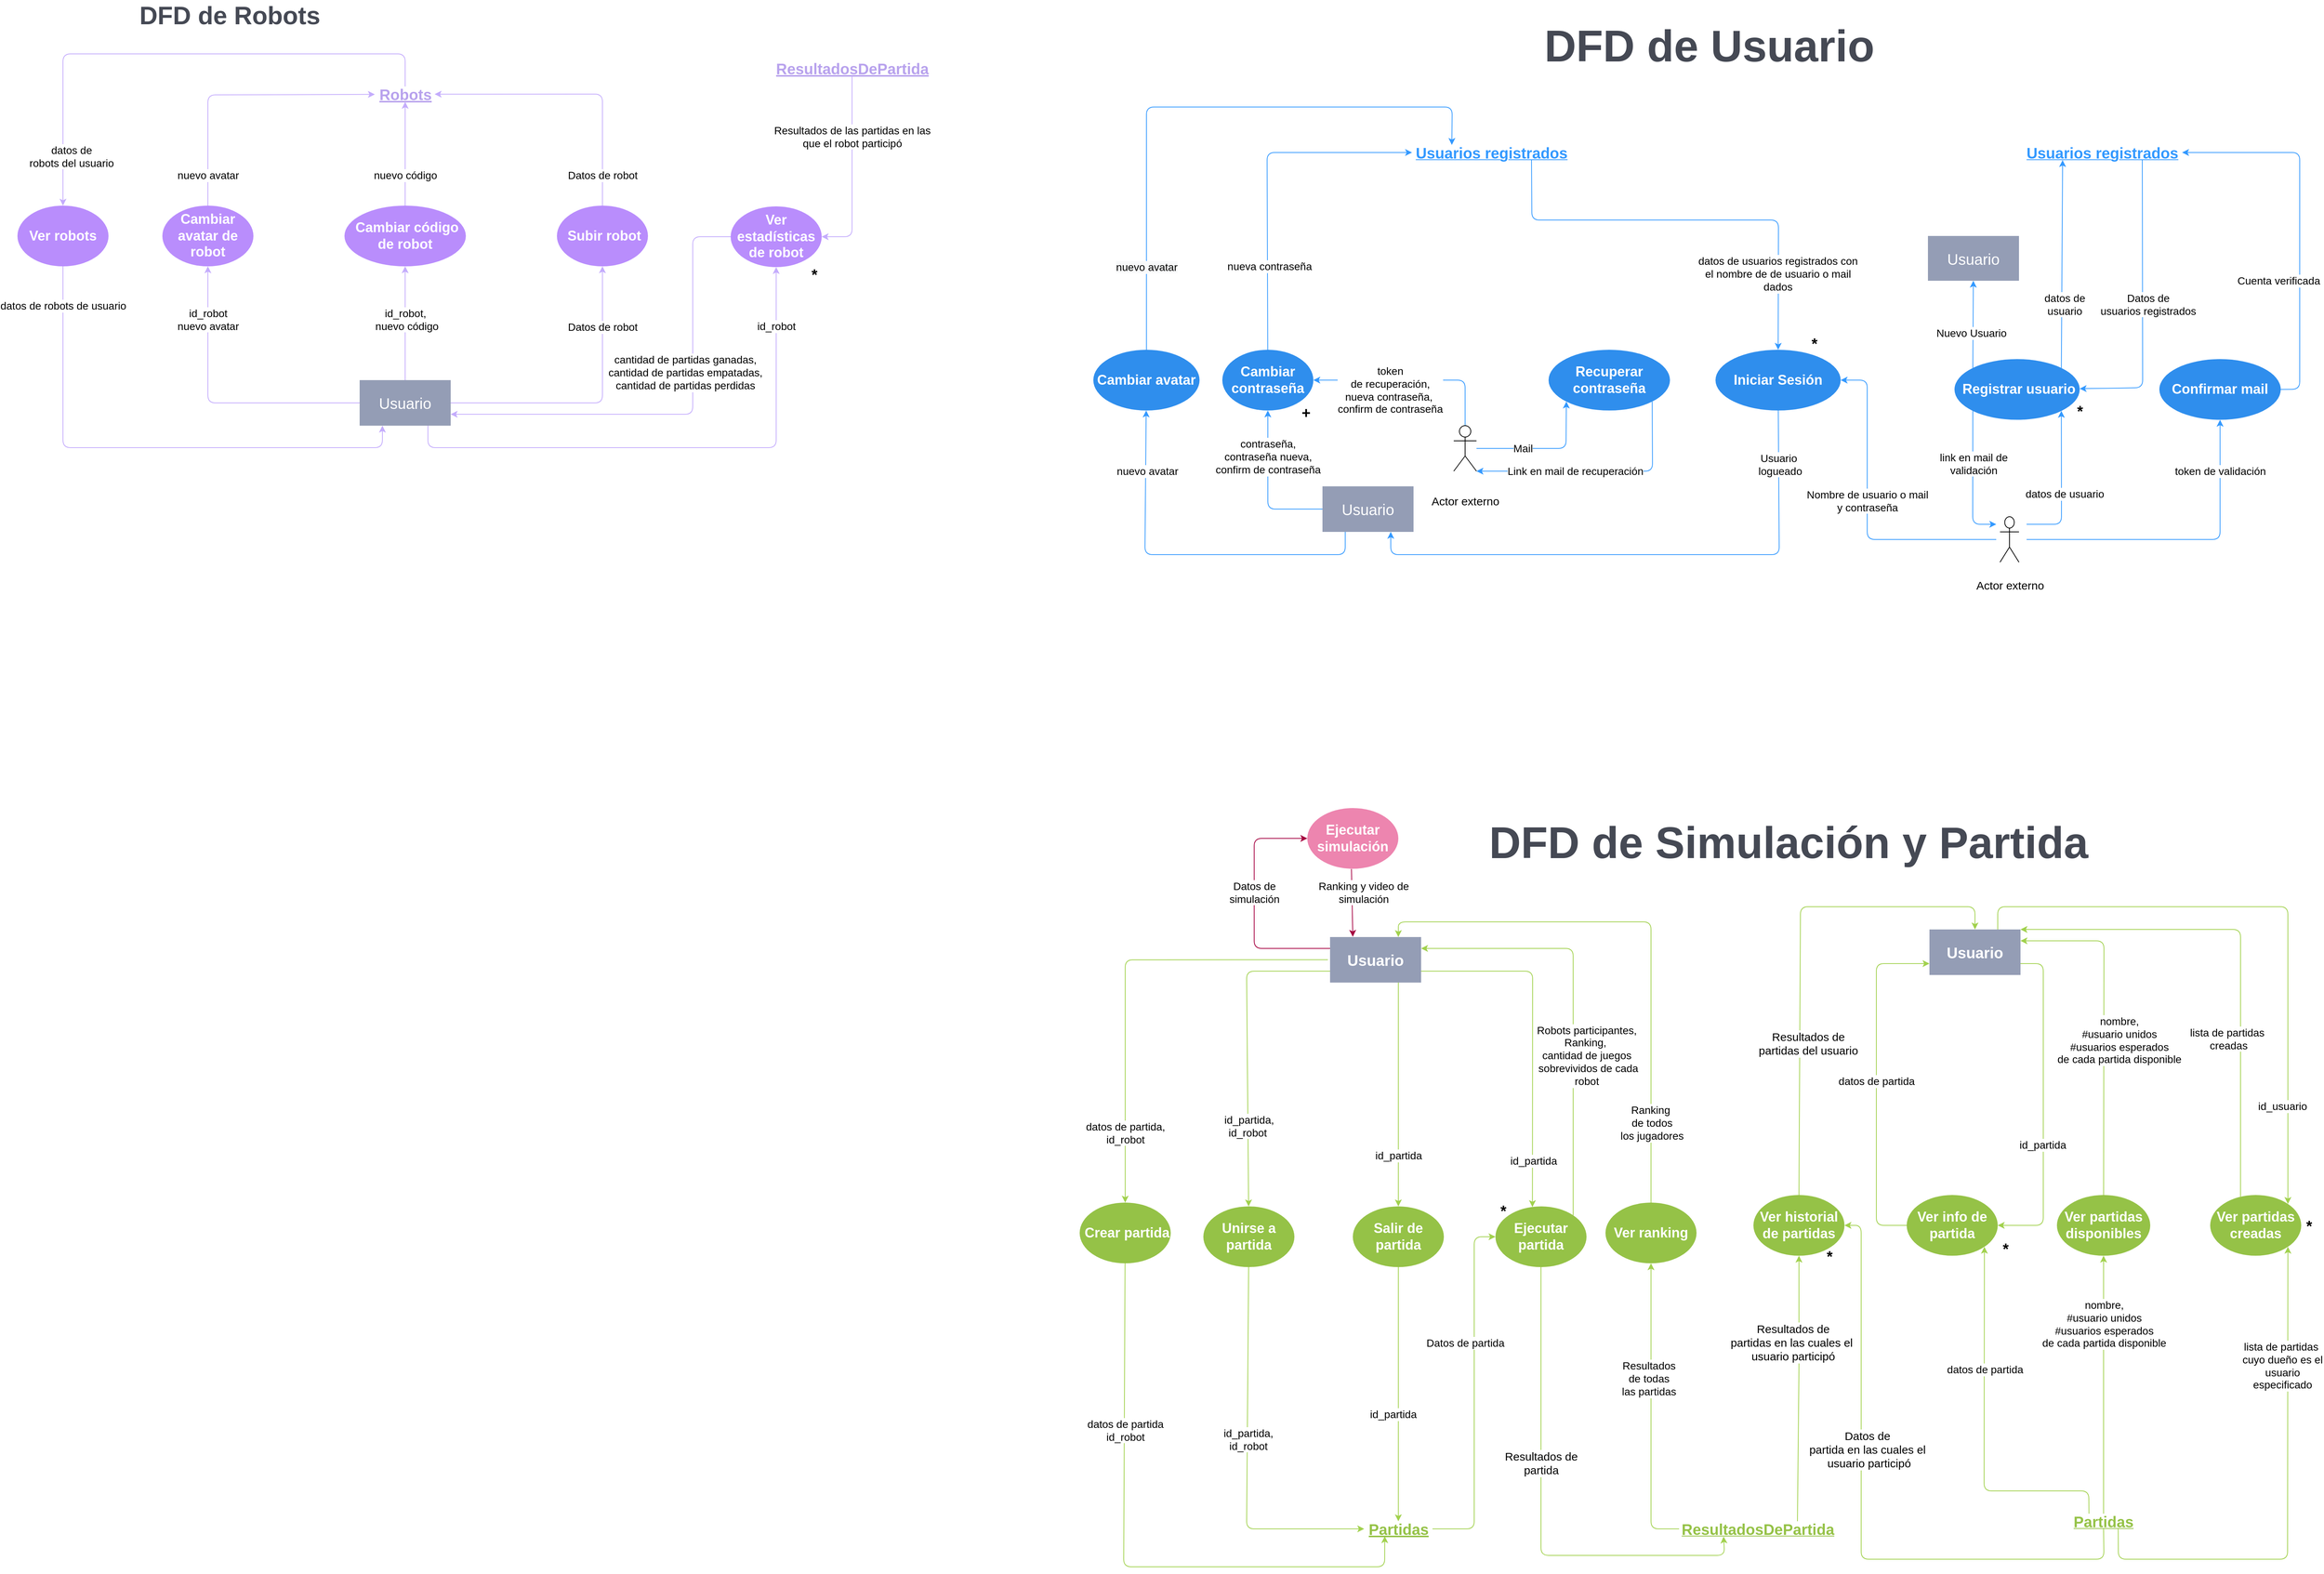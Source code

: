 <mxfile version="13.0.3" type="device"><diagram id="L33DSWRqICmFS4V09165" name="Page-1"><mxGraphModel dx="4964" dy="2151" grid="1" gridSize="10" guides="1" tooltips="1" connect="1" arrows="1" fold="1" page="1" pageScale="1" pageWidth="1654" pageHeight="1169" math="0" shadow="0"><root><mxCell id="0"/><mxCell id="1" parent="0"/><mxCell id="J-1n8nV4_vBsHToCMV2E-12" value="" style="endArrow=classic;html=1;entryX=0.75;entryY=1;entryDx=0;entryDy=0;strokeColor=#3399FF;verticalAlign=middle;" parent="1" source="6hXvvMDhzAaHxLvGNHSk-281" target="BKKagw1FyjJSyLvzjs-q-2" edge="1"><mxGeometry width="50" height="50" relative="1" as="geometry"><mxPoint x="-1227" y="1" as="sourcePoint"/><mxPoint x="-1177" y="-49" as="targetPoint"/><Array as="points"><mxPoint x="-718" y="-239"/><mxPoint x="-1230" y="-239"/></Array></mxGeometry></mxCell><mxCell id="BKKagw1FyjJSyLvzjs-q-36" value="Usuario&lt;br style=&quot;font-size: 14px&quot;&gt;&amp;nbsp;logueado" style="edgeLabel;html=1;align=center;verticalAlign=middle;resizable=0;points=[];fontColor=#000000;fontSize=14;" parent="J-1n8nV4_vBsHToCMV2E-12" vertex="1" connectable="0"><mxGeometry x="-0.64" relative="1" as="geometry"><mxPoint x="-1.11" y="-61.43" as="offset"/></mxGeometry></mxCell><mxCell id="6hXvvMDhzAaHxLvGNHSk-6" value="&amp;nbsp;Registrar usuario" style="ellipse;whiteSpace=wrap;horizontal=1;fontStyle=1;fillColor=#2F8EED;strokeColor=none;fontFamily=Helvetica;labelBackgroundColor=none;labelBorderColor=none;html=1;fontSize=18;fontColor=#FFFFFF;verticalAlign=middle;" parent="1" vertex="1"><mxGeometry x="-487" y="-496.72" width="165" height="80" as="geometry"/></mxCell><mxCell id="6hXvvMDhzAaHxLvGNHSk-7" value="Cambiar contraseña" style="ellipse;whiteSpace=wrap;horizontal=1;fontStyle=1;fillColor=#2F8EED;strokeColor=none;fontFamily=Helvetica;labelBackgroundColor=none;labelBorderColor=none;html=1;fontSize=18;fontColor=#FFFFFF;verticalAlign=middle;" parent="1" vertex="1"><mxGeometry x="-1452" y="-509" width="120" height="80" as="geometry"/></mxCell><mxCell id="6hXvvMDhzAaHxLvGNHSk-8" value="Cambiar avatar" style="ellipse;whiteSpace=wrap;horizontal=1;fontStyle=1;fillColor=#2F8EED;strokeColor=none;fontFamily=Helvetica;labelBackgroundColor=none;labelBorderColor=none;html=1;fontSize=18;fontColor=#FFFFFF;verticalAlign=middle;" parent="1" vertex="1"><mxGeometry x="-1622" y="-509" width="140" height="80" as="geometry"/></mxCell><mxCell id="6hXvvMDhzAaHxLvGNHSk-10" value="Recuperar contraseña" style="ellipse;whiteSpace=wrap;horizontal=1;fontStyle=1;fillColor=#2F8EED;strokeColor=none;fontFamily=Helvetica;labelBackgroundColor=none;labelBorderColor=none;html=1;fontSize=18;fontColor=#FFFFFF;verticalAlign=middle;" parent="1" vertex="1"><mxGeometry x="-1022" y="-509" width="160" height="80" as="geometry"/></mxCell><mxCell id="6hXvvMDhzAaHxLvGNHSk-31" value="" style="endArrow=classic;horizontal=1;fontStyle=0;fillColor=#dae8fc;strokeColor=#3399FF;fontFamily=Helvetica;labelBackgroundColor=none;labelBorderColor=none;html=1;entryX=1;entryY=0.5;entryDx=0;entryDy=0;verticalAlign=middle;" parent="1" source="BKKagw1FyjJSyLvzjs-q-10" target="6hXvvMDhzAaHxLvGNHSk-7" edge="1"><mxGeometry width="50" height="50" relative="1" as="geometry"><mxPoint x="-1272" y="281" as="sourcePoint"/><mxPoint x="-1407" y="-369" as="targetPoint"/><Array as="points"><mxPoint x="-1132" y="-469"/></Array></mxGeometry></mxCell><mxCell id="6hXvvMDhzAaHxLvGNHSk-60" value="token&lt;br&gt;de recuperación,&lt;br&gt;nueva&amp;nbsp;contraseña,&amp;nbsp;&lt;br style=&quot;font-size: 14px&quot;&gt;confirm de&amp;nbsp;contraseña" style="edgeLabel;align=center;verticalAlign=middle;resizable=0;points=[];fontFamily=Helvetica;fontStyle=0;labelBackgroundColor=#ffffff;labelBorderColor=none;html=1;fontSize=14;" parent="6hXvvMDhzAaHxLvGNHSk-31" vertex="1" connectable="0"><mxGeometry x="0.409" y="2" relative="1" as="geometry"><mxPoint x="23.33" y="10.28" as="offset"/></mxGeometry></mxCell><mxCell id="6hXvvMDhzAaHxLvGNHSk-32" value="" style="endArrow=classic;horizontal=1;fontStyle=0;fillColor=#dae8fc;strokeColor=#3399FF;fontFamily=Helvetica;labelBackgroundColor=none;labelBorderColor=none;html=1;exitX=0.25;exitY=1;exitDx=0;exitDy=0;verticalAlign=middle;" parent="1" source="BKKagw1FyjJSyLvzjs-q-2" target="6hXvvMDhzAaHxLvGNHSk-8" edge="1"><mxGeometry width="50" height="50" relative="1" as="geometry"><mxPoint x="-1317" y="171" as="sourcePoint"/><mxPoint x="-1513.7" y="-433.07" as="targetPoint"/><Array as="points"><mxPoint x="-1290" y="-239"/><mxPoint x="-1554" y="-239"/></Array></mxGeometry></mxCell><mxCell id="6hXvvMDhzAaHxLvGNHSk-68" value="nuevo avatar" style="edgeLabel;align=center;verticalAlign=middle;resizable=0;points=[];fontFamily=Helvetica;fontStyle=0;labelBackgroundColor=#ffffff;labelBorderColor=none;html=1;fontSize=14;" parent="6hXvvMDhzAaHxLvGNHSk-32" vertex="1" connectable="0"><mxGeometry x="0.127" y="-1" relative="1" as="geometry"><mxPoint x="-19.06" y="-109" as="offset"/></mxGeometry></mxCell><mxCell id="6hXvvMDhzAaHxLvGNHSk-33" value="" style="endArrow=classic;horizontal=1;fontStyle=0;fillColor=#dae8fc;strokeColor=#3399FF;fontFamily=Helvetica;labelBackgroundColor=none;labelBorderColor=none;html=1;verticalAlign=middle;" parent="1" source="BKKagw1FyjJSyLvzjs-q-2" target="6hXvvMDhzAaHxLvGNHSk-7" edge="1"><mxGeometry width="50" height="50" relative="1" as="geometry"><mxPoint x="-1272" y="281" as="sourcePoint"/><mxPoint x="-1347" y="-29" as="targetPoint"/><Array as="points"><mxPoint x="-1392" y="-299"/></Array></mxGeometry></mxCell><mxCell id="6hXvvMDhzAaHxLvGNHSk-52" value="contraseña, &lt;br style=&quot;font-size: 14px&quot;&gt;contraseña nueva, &lt;br style=&quot;font-size: 14px&quot;&gt;confirm de contraseña" style="edgeLabel;align=center;verticalAlign=middle;resizable=0;points=[];fontFamily=Helvetica;fontStyle=0;labelBackgroundColor=#ffffff;labelBorderColor=none;html=1;fontSize=14;" parent="6hXvvMDhzAaHxLvGNHSk-33" vertex="1" connectable="0"><mxGeometry x="0.294" y="-2" relative="1" as="geometry"><mxPoint x="-2.0" y="-11.2" as="offset"/></mxGeometry></mxCell><mxCell id="6hXvvMDhzAaHxLvGNHSk-36" value="" style="endArrow=classic;horizontal=1;fontStyle=0;fillColor=#dae8fc;strokeColor=#3399FF;fontFamily=Helvetica;labelBackgroundColor=none;labelBorderColor=none;html=1;exitX=1;exitY=0.25;exitDx=0;exitDy=0;entryX=1;entryY=1;entryDx=0;entryDy=0;verticalAlign=middle;" parent="1" source="BKKagw1FyjJSyLvzjs-q-41" target="6hXvvMDhzAaHxLvGNHSk-6" edge="1"><mxGeometry width="50" height="50" relative="1" as="geometry"><mxPoint x="-432" y="-283" as="sourcePoint"/><mxPoint x="-346" y="-409" as="targetPoint"/><Array as="points"><mxPoint x="-346" y="-279"/></Array></mxGeometry></mxCell><mxCell id="6hXvvMDhzAaHxLvGNHSk-42" value="datos de usuario" style="edgeLabel;align=center;verticalAlign=middle;resizable=0;points=[];fontFamily=Helvetica;fontStyle=0;labelBackgroundColor=#ffffff;labelBorderColor=none;html=1;fontSize=14;" parent="6hXvvMDhzAaHxLvGNHSk-36" vertex="1" connectable="0"><mxGeometry x="0.145" y="2" relative="1" as="geometry"><mxPoint x="6.14" y="25.72" as="offset"/></mxGeometry></mxCell><mxCell id="6hXvvMDhzAaHxLvGNHSk-37" value="" style="endArrow=classic;horizontal=1;fontStyle=0;fillColor=#dae8fc;strokeColor=#3399FF;fontFamily=Helvetica;labelBackgroundColor=none;labelBorderColor=none;html=1;exitX=1;exitY=0;exitDx=0;exitDy=0;entryX=0.25;entryY=1;entryDx=0;entryDy=0;verticalAlign=middle;" parent="1" source="6hXvvMDhzAaHxLvGNHSk-6" target="BKKagw1FyjJSyLvzjs-q-30" edge="1"><mxGeometry width="50" height="50" relative="1" as="geometry"><mxPoint x="-1182" y="-499" as="sourcePoint"/><mxPoint x="-992" y="-769" as="targetPoint"/><Array as="points"/></mxGeometry></mxCell><mxCell id="6hXvvMDhzAaHxLvGNHSk-43" value="datos de &lt;br&gt;usuario" style="edgeLabel;align=center;verticalAlign=middle;resizable=0;points=[];fontFamily=Helvetica;fontStyle=0;labelBackgroundColor=#ffffff;labelBorderColor=none;html=1;fontSize=14;" parent="6hXvvMDhzAaHxLvGNHSk-37" vertex="1" connectable="0"><mxGeometry x="-0.148" relative="1" as="geometry"><mxPoint x="3.46" y="32.67" as="offset"/></mxGeometry></mxCell><mxCell id="6hXvvMDhzAaHxLvGNHSk-55" value="" style="endArrow=classic;fillColor=#dae8fc;strokeColor=#3399FF;fontFamily=Helvetica;fontStyle=0;labelBackgroundColor=none;labelBorderColor=none;html=1;entryX=0;entryY=0.5;entryDx=0;entryDy=0;verticalAlign=middle;" parent="1" source="6hXvvMDhzAaHxLvGNHSk-7" target="J-1n8nV4_vBsHToCMV2E-7" edge="1"><mxGeometry width="50" height="50" relative="1" as="geometry"><mxPoint x="-1412" y="-319" as="sourcePoint"/><mxPoint x="-1192" y="-789" as="targetPoint"/><Array as="points"><mxPoint x="-1393" y="-769"/></Array></mxGeometry></mxCell><mxCell id="6hXvvMDhzAaHxLvGNHSk-56" value="&amp;nbsp;nueva contraseña" style="edgeLabel;align=center;verticalAlign=middle;resizable=0;points=[];fontFamily=Helvetica;fontStyle=0;labelBackgroundColor=#ffffff;labelBorderColor=none;html=1;fontSize=14;" parent="6hXvvMDhzAaHxLvGNHSk-55" vertex="1" connectable="0"><mxGeometry x="0.318" y="-3" relative="1" as="geometry"><mxPoint x="-36.65" y="147" as="offset"/></mxGeometry></mxCell><mxCell id="6hXvvMDhzAaHxLvGNHSk-69" value="" style="endArrow=classic;fillColor=#dae8fc;strokeColor=#3399FF;fontFamily=Helvetica;fontStyle=0;labelBackgroundColor=none;labelBorderColor=none;html=1;entryX=0.25;entryY=0;entryDx=0;entryDy=0;verticalAlign=middle;" parent="1" source="6hXvvMDhzAaHxLvGNHSk-8" target="J-1n8nV4_vBsHToCMV2E-7" edge="1"><mxGeometry width="50" height="50" relative="1" as="geometry"><mxPoint x="-1792" y="-439" as="sourcePoint"/><mxPoint x="-1582" y="-589.407" as="targetPoint"/><Array as="points"><mxPoint x="-1552" y="-829"/><mxPoint x="-1149" y="-829"/></Array></mxGeometry></mxCell><mxCell id="6hXvvMDhzAaHxLvGNHSk-278" value="&lt;span style=&quot;font-size: 14px ; background-color: rgb(248 , 249 , 250)&quot;&gt;nuevo avatar&lt;/span&gt;" style="edgeLabel;html=1;align=center;verticalAlign=middle;resizable=0;points=[];fontSize=14;fontFamily=Helvetica;fontColor=#000000;" parent="6hXvvMDhzAaHxLvGNHSk-69" vertex="1" connectable="0"><mxGeometry x="-0.526" y="-4" relative="1" as="geometry"><mxPoint x="-4" y="74.17" as="offset"/></mxGeometry></mxCell><mxCell id="6hXvvMDhzAaHxLvGNHSk-152" value="Ejecutar simulación" style="ellipse;whiteSpace=wrap;fillColor=#ED85AF;strokeColor=none;gradientColor=none;fontFamily=Helvetica;fontStyle=1;labelBackgroundColor=none;labelBorderColor=none;html=1;fontSize=18;fontColor=#FFFFFF;verticalAlign=middle;" parent="1" vertex="1"><mxGeometry x="-1340" y="95" width="120" height="80" as="geometry"/></mxCell><mxCell id="6hXvvMDhzAaHxLvGNHSk-153" value="" style="endArrow=classic;fillColor=#d80073;strokeColor=#A50040;fontFamily=Helvetica;fontStyle=0;labelBackgroundColor=none;labelBorderColor=none;html=1;verticalAlign=middle;exitX=0;exitY=0.25;exitDx=0;exitDy=0;entryX=0;entryY=0.5;entryDx=0;entryDy=0;" parent="1" source="BKKagw1FyjJSyLvzjs-q-112" target="6hXvvMDhzAaHxLvGNHSk-152" edge="1"><mxGeometry width="50" height="50" relative="1" as="geometry"><mxPoint x="-1900" y="205" as="sourcePoint"/><mxPoint x="-1349" y="185" as="targetPoint"/><Array as="points"><mxPoint x="-1410" y="280"/><mxPoint x="-1410" y="135"/></Array></mxGeometry></mxCell><mxCell id="6hXvvMDhzAaHxLvGNHSk-155" value="Datos de&lt;br&gt;simulación" style="edgeLabel;align=center;verticalAlign=middle;resizable=0;points=[];fontFamily=Helvetica;fontStyle=0;labelBackgroundColor=#ffffff;labelBorderColor=none;html=1;fontSize=14;" parent="6hXvvMDhzAaHxLvGNHSk-153" vertex="1" connectable="0"><mxGeometry x="-0.076" y="-1" relative="1" as="geometry"><mxPoint x="-1" y="-28.4" as="offset"/></mxGeometry></mxCell><mxCell id="6hXvvMDhzAaHxLvGNHSk-156" value="" style="endArrow=classic;fillColor=#d80073;strokeColor=#A50040;entryX=0.25;entryY=-0.007;entryDx=0;entryDy=0;fontFamily=Helvetica;fontStyle=0;labelBackgroundColor=none;labelBorderColor=none;html=1;verticalAlign=middle;entryPerimeter=0;exitX=0.485;exitY=1.005;exitDx=0;exitDy=0;exitPerimeter=0;" parent="1" source="6hXvvMDhzAaHxLvGNHSk-152" target="BKKagw1FyjJSyLvzjs-q-112" edge="1"><mxGeometry width="50" height="50" relative="1" as="geometry"><mxPoint x="-1270" y="185" as="sourcePoint"/><mxPoint x="-1885.0" y="185" as="targetPoint"/><Array as="points"/></mxGeometry></mxCell><mxCell id="6hXvvMDhzAaHxLvGNHSk-157" value="Ranking y video de&lt;br&gt;simulación" style="edgeLabel;align=center;verticalAlign=middle;resizable=0;points=[];fontFamily=Helvetica;fontStyle=0;labelBackgroundColor=#ffffff;labelBorderColor=none;html=1;fontSize=14;" parent="6hXvvMDhzAaHxLvGNHSk-156" vertex="1" connectable="0"><mxGeometry x="-0.052" y="-25" relative="1" as="geometry"><mxPoint x="39.89" y="-12.67" as="offset"/></mxGeometry></mxCell><mxCell id="6hXvvMDhzAaHxLvGNHSk-239" value="&amp;nbsp;Subir robot" style="ellipse;whiteSpace=wrap;fillColor=#B98DFC;strokeColor=none;fontFamily=Helvetica;fontStyle=1;labelBackgroundColor=none;labelBorderColor=none;html=1;fontSize=18;fontColor=#FFFFFF;verticalAlign=middle;" parent="1" vertex="1"><mxGeometry x="-2329" y="-699" width="120" height="80" as="geometry"/></mxCell><mxCell id="6hXvvMDhzAaHxLvGNHSk-240" value="Cambiar avatar de robot" style="ellipse;whiteSpace=wrap;fillColor=#B98DFC;strokeColor=none;fontFamily=Helvetica;fontStyle=1;labelBackgroundColor=none;labelBorderColor=none;html=1;fontSize=18;fontColor=#FFFFFF;verticalAlign=middle;" parent="1" vertex="1"><mxGeometry x="-2849" y="-699" width="120" height="80" as="geometry"/></mxCell><mxCell id="6hXvvMDhzAaHxLvGNHSk-241" value="&amp;nbsp;Cambiar código de robot" style="ellipse;whiteSpace=wrap;fillColor=#B98DFC;strokeColor=none;fontFamily=Helvetica;fontStyle=1;labelBackgroundColor=none;labelBorderColor=none;html=1;fontSize=18;fontColor=#FFFFFF;verticalAlign=middle;" parent="1" vertex="1"><mxGeometry x="-2609" y="-699" width="160" height="80" as="geometry"/></mxCell><mxCell id="6hXvvMDhzAaHxLvGNHSk-242" value="" style="group;fontFamily=Helvetica;fontStyle=4;labelBackgroundColor=none;labelBorderColor=none;html=1;fontSize=20;fillColor=none;fontColor=#000000;verticalAlign=middle;" parent="1" vertex="1" connectable="0"><mxGeometry x="-2569" y="-855.72" width="80" height="20" as="geometry"/></mxCell><mxCell id="6hXvvMDhzAaHxLvGNHSk-244" value="&lt;font style=&quot;font-size: 20px&quot; color=&quot;#b8a2ed&quot;&gt;&lt;b&gt;&lt;u&gt;Robots&lt;/u&gt;&lt;/b&gt;&lt;/font&gt;" style="text;align=center;verticalAlign=middle;resizable=0;points=[];autosize=1;fontFamily=Helvetica;fontStyle=0;labelBackgroundColor=none;labelBorderColor=none;html=1;" parent="6hXvvMDhzAaHxLvGNHSk-242" vertex="1"><mxGeometry width="80" height="20" as="geometry"/></mxCell><mxCell id="6hXvvMDhzAaHxLvGNHSk-245" value="" style="endArrow=classic;fillColor=#e1d5e7;strokeColor=#C4ACFC;fontFamily=Helvetica;fontStyle=0;labelBackgroundColor=none;labelBorderColor=none;html=1;verticalAlign=middle;" parent="1" source="BKKagw1FyjJSyLvzjs-q-51" target="6hXvvMDhzAaHxLvGNHSk-240" edge="1"><mxGeometry width="50" height="50" relative="1" as="geometry"><mxPoint x="-2969" y="-498" as="sourcePoint"/><mxPoint x="-2384" y="-814" as="targetPoint"/><Array as="points"><mxPoint x="-2789" y="-439"/></Array></mxGeometry></mxCell><mxCell id="6hXvvMDhzAaHxLvGNHSk-246" value="id_robot&lt;br&gt;nuevo avatar" style="edgeLabel;align=center;verticalAlign=middle;resizable=0;points=[];fontFamily=Helvetica;fontStyle=0;labelBackgroundColor=#ffffff;labelBorderColor=none;html=1;fontSize=14;" parent="6hXvvMDhzAaHxLvGNHSk-245" vertex="1" connectable="0"><mxGeometry x="0.179" y="1" relative="1" as="geometry"><mxPoint x="1" y="-86" as="offset"/></mxGeometry></mxCell><mxCell id="6hXvvMDhzAaHxLvGNHSk-247" value="" style="endArrow=classic;fillColor=#e1d5e7;strokeColor=#C4ACFC;fontFamily=Helvetica;fontStyle=0;labelBackgroundColor=none;labelBorderColor=none;html=1;verticalAlign=middle;" parent="1" source="BKKagw1FyjJSyLvzjs-q-51" target="6hXvvMDhzAaHxLvGNHSk-241" edge="1"><mxGeometry width="50" height="50" relative="1" as="geometry"><mxPoint x="-2969" y="-498" as="sourcePoint"/><mxPoint x="-2384" y="-814" as="targetPoint"/><Array as="points"/></mxGeometry></mxCell><mxCell id="6hXvvMDhzAaHxLvGNHSk-248" value="id_robot,&lt;br&gt;&amp;nbsp;nuevo código" style="edgeLabel;align=center;verticalAlign=middle;resizable=0;points=[];fontFamily=Helvetica;fontStyle=0;labelBackgroundColor=#ffffff;labelBorderColor=none;html=1;fontSize=14;" parent="6hXvvMDhzAaHxLvGNHSk-247" vertex="1" connectable="0"><mxGeometry x="0.373" y="1" relative="1" as="geometry"><mxPoint x="1.0" y="23.0" as="offset"/></mxGeometry></mxCell><mxCell id="6hXvvMDhzAaHxLvGNHSk-249" value="" style="endArrow=classic;fillColor=#e1d5e7;strokeColor=#C4ACFC;fontFamily=Helvetica;fontStyle=0;labelBackgroundColor=none;labelBorderColor=none;html=1;verticalAlign=middle;" parent="1" source="BKKagw1FyjJSyLvzjs-q-51" target="6hXvvMDhzAaHxLvGNHSk-239" edge="1"><mxGeometry width="50" height="50" relative="1" as="geometry"><mxPoint x="-2959" y="-498" as="sourcePoint"/><mxPoint x="-2384" y="-814" as="targetPoint"/><Array as="points"><mxPoint x="-2269" y="-439"/></Array></mxGeometry></mxCell><mxCell id="6hXvvMDhzAaHxLvGNHSk-250" value="Datos de robot" style="edgeLabel;align=center;verticalAlign=middle;resizable=0;points=[];fontFamily=Helvetica;fontStyle=0;labelBackgroundColor=#ffffff;labelBorderColor=none;html=1;fontSize=14;" parent="6hXvvMDhzAaHxLvGNHSk-249" vertex="1" connectable="0"><mxGeometry x="-0.342" y="-4" relative="1" as="geometry"><mxPoint x="75" y="-104" as="offset"/></mxGeometry></mxCell><mxCell id="6hXvvMDhzAaHxLvGNHSk-251" value="" style="endArrow=classic;fillColor=#e1d5e7;strokeColor=#C4ACFC;fontFamily=Helvetica;fontStyle=0;labelBackgroundColor=none;labelBorderColor=none;html=1;entryX=0.986;entryY=0.491;entryDx=0;entryDy=0;entryPerimeter=0;verticalAlign=middle;" parent="1" source="6hXvvMDhzAaHxLvGNHSk-239" target="6hXvvMDhzAaHxLvGNHSk-244" edge="1"><mxGeometry width="50" height="50" relative="1" as="geometry"><mxPoint x="-2434" y="-764" as="sourcePoint"/><mxPoint x="-2384" y="-814" as="targetPoint"/><Array as="points"><mxPoint x="-2269" y="-846"/></Array></mxGeometry></mxCell><mxCell id="6hXvvMDhzAaHxLvGNHSk-252" value="Datos de robot" style="edgeLabel;align=center;verticalAlign=middle;resizable=0;points=[];fontFamily=Helvetica;fontStyle=0;labelBackgroundColor=#ffffff;labelBorderColor=none;html=1;fontSize=14;" parent="6hXvvMDhzAaHxLvGNHSk-251" vertex="1" connectable="0"><mxGeometry x="-0.479" y="2" relative="1" as="geometry"><mxPoint x="2" y="56" as="offset"/></mxGeometry></mxCell><mxCell id="6hXvvMDhzAaHxLvGNHSk-253" value="" style="endArrow=classic;fillColor=#e1d5e7;strokeColor=#C4ACFC;fontFamily=Helvetica;fontStyle=0;labelBackgroundColor=none;labelBorderColor=none;html=1;verticalAlign=middle;" parent="1" source="6hXvvMDhzAaHxLvGNHSk-241" target="6hXvvMDhzAaHxLvGNHSk-244" edge="1"><mxGeometry width="50" height="50" relative="1" as="geometry"><mxPoint x="-2434" y="-764" as="sourcePoint"/><mxPoint x="-2384" y="-814" as="targetPoint"/><Array as="points"/></mxGeometry></mxCell><mxCell id="6hXvvMDhzAaHxLvGNHSk-254" value="nuevo código" style="edgeLabel;align=center;verticalAlign=middle;resizable=0;points=[];fontFamily=Helvetica;fontStyle=0;labelBackgroundColor=#ffffff;labelBorderColor=none;html=1;fontSize=14;" parent="6hXvvMDhzAaHxLvGNHSk-253" vertex="1" connectable="0"><mxGeometry x="-0.277" y="2" relative="1" as="geometry"><mxPoint x="2" y="9" as="offset"/></mxGeometry></mxCell><mxCell id="6hXvvMDhzAaHxLvGNHSk-255" value="" style="endArrow=classic;fillColor=#e1d5e7;strokeColor=#C4ACFC;fontFamily=Helvetica;fontStyle=0;labelBackgroundColor=none;labelBorderColor=none;html=1;verticalAlign=middle;" parent="1" source="6hXvvMDhzAaHxLvGNHSk-240" target="6hXvvMDhzAaHxLvGNHSk-244" edge="1"><mxGeometry width="50" height="50" relative="1" as="geometry"><mxPoint x="-2434" y="-764" as="sourcePoint"/><mxPoint x="-2384" y="-814" as="targetPoint"/><Array as="points"><mxPoint x="-2789" y="-845"/></Array></mxGeometry></mxCell><mxCell id="6hXvvMDhzAaHxLvGNHSk-256" value="nuevo avatar" style="edgeLabel;align=center;verticalAlign=middle;resizable=0;points=[];fontFamily=Helvetica;fontStyle=0;labelBackgroundColor=#ffffff;labelBorderColor=none;html=1;fontSize=14;" parent="6hXvvMDhzAaHxLvGNHSk-255" vertex="1" connectable="0"><mxGeometry x="-0.5" y="-2" relative="1" as="geometry"><mxPoint x="-2" y="51" as="offset"/></mxGeometry></mxCell><mxCell id="6hXvvMDhzAaHxLvGNHSk-276" value="" style="endArrow=classic;fillColor=#dae8fc;strokeColor=#3399FF;fontFamily=Helvetica;fontStyle=0;labelBackgroundColor=none;labelBorderColor=none;html=1;exitX=0.75;exitY=1;exitDx=0;exitDy=0;verticalAlign=middle;" parent="1" source="BKKagw1FyjJSyLvzjs-q-30" target="6hXvvMDhzAaHxLvGNHSk-6" edge="1"><mxGeometry width="50" height="50" relative="1" as="geometry"><mxPoint x="-1372" y="-600" as="sourcePoint"/><mxPoint x="-1140" y="-357" as="targetPoint"/><Array as="points"><mxPoint x="-239" y="-459"/></Array></mxGeometry></mxCell><mxCell id="6hXvvMDhzAaHxLvGNHSk-277" value="Datos de&lt;br&gt;usuarios registrados" style="edgeLabel;align=center;verticalAlign=middle;resizable=0;points=[];fontFamily=Helvetica;fontStyle=0;labelBackgroundColor=#ffffff;labelBorderColor=none;html=1;fontSize=14;" parent="6hXvvMDhzAaHxLvGNHSk-276" vertex="1" connectable="0"><mxGeometry x="-0.48" y="-2" relative="1" as="geometry"><mxPoint x="9.33" y="90" as="offset"/></mxGeometry></mxCell><mxCell id="6hXvvMDhzAaHxLvGNHSk-281" value="Iniciar Sesión" style="ellipse;whiteSpace=wrap;horizontal=1;fontStyle=1;fillColor=#2F8EED;strokeColor=none;fontFamily=Helvetica;labelBackgroundColor=none;labelBorderColor=none;html=1;fontSize=18;fontColor=#FFFFFF;verticalAlign=middle;" parent="1" vertex="1"><mxGeometry x="-802" y="-509.0" width="165" height="80" as="geometry"/></mxCell><mxCell id="6hXvvMDhzAaHxLvGNHSk-282" value="" style="endArrow=classic;horizontal=1;fontStyle=0;fillColor=#dae8fc;strokeColor=#3399FF;fontFamily=Helvetica;labelBackgroundColor=none;labelBorderColor=none;html=1;exitX=0;exitY=0.5;exitDx=0;exitDy=0;entryX=1;entryY=0.5;entryDx=0;entryDy=0;verticalAlign=middle;" parent="1" source="BKKagw1FyjJSyLvzjs-q-41" target="6hXvvMDhzAaHxLvGNHSk-281" edge="1"><mxGeometry width="50" height="50" relative="1" as="geometry"><mxPoint x="-627" y="-236.72" as="sourcePoint"/><mxPoint x="-1247" y="-506.72" as="targetPoint"/><Array as="points"><mxPoint x="-602" y="-259"/><mxPoint x="-602" y="-469"/></Array></mxGeometry></mxCell><mxCell id="BKKagw1FyjJSyLvzjs-q-39" value="Nombre de usuario o mail&lt;br&gt;y contraseña" style="edgeLabel;html=1;align=center;verticalAlign=middle;resizable=0;points=[];fontSize=14;fontColor=#000000;" parent="6hXvvMDhzAaHxLvGNHSk-282" vertex="1" connectable="0"><mxGeometry x="-0.126" y="-67" relative="1" as="geometry"><mxPoint x="-67" y="-39.33" as="offset"/></mxGeometry></mxCell><mxCell id="6hXvvMDhzAaHxLvGNHSk-288" value="" style="endArrow=classic;fillColor=#dae8fc;strokeColor=#3399FF;fontFamily=Helvetica;fontStyle=0;labelBackgroundColor=none;labelBorderColor=none;html=1;exitX=0.75;exitY=1;exitDx=0;exitDy=0;verticalAlign=middle;" parent="1" source="J-1n8nV4_vBsHToCMV2E-7" target="6hXvvMDhzAaHxLvGNHSk-281" edge="1"><mxGeometry width="50" height="50" relative="1" as="geometry"><mxPoint x="-1564.99" y="-601" as="sourcePoint"/><mxPoint x="-661" y="-489" as="targetPoint"/><Array as="points"><mxPoint x="-1044" y="-680"/><mxPoint x="-719" y="-680"/></Array></mxGeometry></mxCell><mxCell id="6hXvvMDhzAaHxLvGNHSk-289" value="datos de usuarios registrados con&lt;br&gt;el nombre de de usuario o mail &lt;br&gt;dados" style="edgeLabel;align=center;verticalAlign=middle;resizable=0;points=[];fontFamily=Helvetica;fontStyle=0;labelBackgroundColor=#ffffff;labelBorderColor=none;html=1;fontSize=14;" parent="6hXvvMDhzAaHxLvGNHSk-288" vertex="1" connectable="0"><mxGeometry x="-0.48" y="-2" relative="1" as="geometry"><mxPoint x="253.5" y="69" as="offset"/></mxGeometry></mxCell><mxCell id="J-1n8nV4_vBsHToCMV2E-7" value="&lt;u&gt;&lt;font style=&quot;font-size: 20px&quot;&gt;&lt;b&gt;Usuarios registrados&lt;/b&gt;&lt;/font&gt;&lt;/u&gt;" style="text;html=1;strokeColor=none;fillColor=none;align=center;verticalAlign=middle;whiteSpace=wrap;rounded=0;fontColor=#3399FF;" parent="1" vertex="1"><mxGeometry x="-1202" y="-779" width="210" height="20" as="geometry"/></mxCell><mxCell id="J-1n8nV4_vBsHToCMV2E-8" value="" style="endArrow=classic;html=1;entryX=0;entryY=0.25;entryDx=0;entryDy=0;strokeColor=#3399FF;exitX=0;exitY=1;exitDx=0;exitDy=0;verticalAlign=middle;" parent="1" source="6hXvvMDhzAaHxLvGNHSk-6" target="BKKagw1FyjJSyLvzjs-q-41" edge="1"><mxGeometry width="50" height="50" relative="1" as="geometry"><mxPoint x="-472" y="-409" as="sourcePoint"/><mxPoint x="-1127" y="-266.72" as="targetPoint"/><Array as="points"><mxPoint x="-463" y="-279"/></Array></mxGeometry></mxCell><mxCell id="J-1n8nV4_vBsHToCMV2E-9" value="link en mail de &lt;br style=&quot;font-size: 14px;&quot;&gt;validación" style="edgeLabel;html=1;align=center;verticalAlign=middle;resizable=0;points=[];fontSize=14;" parent="J-1n8nV4_vBsHToCMV2E-8" vertex="1" connectable="0"><mxGeometry x="-0.491" relative="1" as="geometry"><mxPoint x="0.62" y="23.54" as="offset"/></mxGeometry></mxCell><mxCell id="IyeQFGcvMHpWZBNjLmdd-1" value="Confirmar mail" style="ellipse;whiteSpace=wrap;horizontal=1;fontStyle=1;fillColor=#2F8EED;strokeColor=none;fontFamily=Helvetica;labelBackgroundColor=none;labelBorderColor=none;html=1;fontSize=18;fontColor=#FFFFFF;verticalAlign=middle;" parent="1" vertex="1"><mxGeometry x="-217" y="-496.72" width="160" height="80" as="geometry"/></mxCell><mxCell id="IyeQFGcvMHpWZBNjLmdd-2" value="" style="endArrow=classic;html=1;exitX=1;exitY=0.5;exitDx=0;exitDy=0;strokeColor=#3399FF;verticalAlign=middle;" parent="1" source="BKKagw1FyjJSyLvzjs-q-41" target="IyeQFGcvMHpWZBNjLmdd-1" edge="1"><mxGeometry width="50" height="50" relative="1" as="geometry"><mxPoint x="-607" y="-666.72" as="sourcePoint"/><mxPoint x="-497" y="-556.72" as="targetPoint"/><Array as="points"><mxPoint x="-137" y="-259"/></Array></mxGeometry></mxCell><mxCell id="IyeQFGcvMHpWZBNjLmdd-4" value="token de validación" style="edgeLabel;html=1;align=center;verticalAlign=middle;resizable=0;points=[];fontSize=14;" parent="IyeQFGcvMHpWZBNjLmdd-2" vertex="1" connectable="0"><mxGeometry x="0.168" y="2" relative="1" as="geometry"><mxPoint x="13.57" y="-88" as="offset"/></mxGeometry></mxCell><mxCell id="IyeQFGcvMHpWZBNjLmdd-8" value="" style="endArrow=classic;html=1;exitX=0;exitY=0;exitDx=0;exitDy=0;strokeColor=#3399FF;verticalAlign=middle;" parent="1" source="6hXvvMDhzAaHxLvGNHSk-6" target="BKKagw1FyjJSyLvzjs-q-8" edge="1"><mxGeometry width="50" height="50" relative="1" as="geometry"><mxPoint x="-1012" y="-166.72" as="sourcePoint"/><mxPoint x="-962" y="-216.72" as="targetPoint"/></mxGeometry></mxCell><mxCell id="IyeQFGcvMHpWZBNjLmdd-9" value="Nuevo Usuario" style="edgeLabel;html=1;align=center;verticalAlign=middle;resizable=0;points=[];fontSize=14;" parent="IyeQFGcvMHpWZBNjLmdd-8" vertex="1" connectable="0"><mxGeometry x="-0.498" relative="1" as="geometry"><mxPoint x="-2.63" y="-17.2" as="offset"/></mxGeometry></mxCell><mxCell id="IyeQFGcvMHpWZBNjLmdd-10" value="" style="endArrow=classic;html=1;fontColor=#6C8EBF;strokeColor=#3399FF;verticalAlign=middle;" parent="1" source="IyeQFGcvMHpWZBNjLmdd-1" target="BKKagw1FyjJSyLvzjs-q-30" edge="1"><mxGeometry width="50" height="50" relative="1" as="geometry"><mxPoint x="-1272" y="-249" as="sourcePoint"/><mxPoint x="-672" y="-259" as="targetPoint"/><Array as="points"><mxPoint x="-32" y="-457"/><mxPoint x="-32" y="-769"/></Array></mxGeometry></mxCell><mxCell id="IyeQFGcvMHpWZBNjLmdd-11" value="Cuenta verificada" style="edgeLabel;html=1;align=center;verticalAlign=middle;resizable=0;points=[];fontSize=14;" parent="IyeQFGcvMHpWZBNjLmdd-10" vertex="1" connectable="0"><mxGeometry x="-0.659" y="-2" relative="1" as="geometry"><mxPoint x="-30" y="-84" as="offset"/></mxGeometry></mxCell><mxCell id="BKKagw1FyjJSyLvzjs-q-2" value="&lt;span&gt;Usuario&lt;/span&gt;" style="rounded=0;whiteSpace=wrap;html=1;fontSize=20;fillColor=#949DB5;strokeColor=none;fontColor=#FFFFFF;fontStyle=0;verticalAlign=middle;" parent="1" vertex="1"><mxGeometry x="-1320" y="-329" width="120" height="60" as="geometry"/></mxCell><mxCell id="BKKagw1FyjJSyLvzjs-q-4" style="edgeStyle=orthogonalEdgeStyle;rounded=0;orthogonalLoop=1;jettySize=auto;html=1;exitX=0.5;exitY=1;exitDx=0;exitDy=0;verticalAlign=middle;" parent="1" source="J-1n8nV4_vBsHToCMV2E-7" target="J-1n8nV4_vBsHToCMV2E-7" edge="1"><mxGeometry relative="1" as="geometry"/></mxCell><mxCell id="BKKagw1FyjJSyLvzjs-q-5" style="edgeStyle=orthogonalEdgeStyle;rounded=0;orthogonalLoop=1;jettySize=auto;html=1;exitX=0.5;exitY=1;exitDx=0;exitDy=0;verticalAlign=middle;" parent="1" source="6hXvvMDhzAaHxLvGNHSk-10" target="6hXvvMDhzAaHxLvGNHSk-10" edge="1"><mxGeometry relative="1" as="geometry"/></mxCell><mxCell id="BKKagw1FyjJSyLvzjs-q-8" value="Usuario" style="rounded=0;whiteSpace=wrap;html=1;fontSize=20;fontColor=#FFFFFF;strokeColor=none;fillColor=#949DB5;verticalAlign=middle;" parent="1" vertex="1"><mxGeometry x="-522" y="-659" width="120" height="59" as="geometry"/></mxCell><mxCell id="BKKagw1FyjJSyLvzjs-q-10" value="&lt;br style=&quot;font-size: 15px;&quot;&gt;Actor externo" style="shape=umlActor;verticalLabelPosition=bottom;labelBackgroundColor=#ffffff;verticalAlign=middle;html=1;outlineConnect=0;fontColor=#000000;fontSize=15;" parent="1" vertex="1"><mxGeometry x="-1147" y="-409" width="30" height="60" as="geometry"/></mxCell><mxCell id="BKKagw1FyjJSyLvzjs-q-22" value="" style="endArrow=classic;html=1;strokeColor=#3399FF;fontColor=#000000;entryX=0;entryY=1;entryDx=0;entryDy=0;verticalAlign=middle;" parent="1" source="BKKagw1FyjJSyLvzjs-q-10" target="6hXvvMDhzAaHxLvGNHSk-10" edge="1"><mxGeometry width="50" height="50" relative="1" as="geometry"><mxPoint x="-1014" y="-369" as="sourcePoint"/><mxPoint x="-1062" y="-559" as="targetPoint"/><Array as="points"><mxPoint x="-999" y="-379"/></Array></mxGeometry></mxCell><mxCell id="BKKagw1FyjJSyLvzjs-q-26" value="Mail" style="edgeLabel;html=1;align=center;verticalAlign=middle;resizable=0;points=[];fontColor=#000000;fontSize=14;" parent="BKKagw1FyjJSyLvzjs-q-22" vertex="1" connectable="0"><mxGeometry x="-0.378" y="-1" relative="1" as="geometry"><mxPoint x="5" y="-1" as="offset"/></mxGeometry></mxCell><mxCell id="BKKagw1FyjJSyLvzjs-q-28" value="" style="endArrow=classic;html=1;strokeColor=#3399FF;fontColor=#000000;exitX=1;exitY=1;exitDx=0;exitDy=0;entryX=1;entryY=1;entryDx=0;entryDy=0;entryPerimeter=0;verticalAlign=middle;" parent="1" source="6hXvvMDhzAaHxLvGNHSk-10" target="BKKagw1FyjJSyLvzjs-q-10" edge="1"><mxGeometry width="50" height="50" relative="1" as="geometry"><mxPoint x="-1342" y="-489" as="sourcePoint"/><mxPoint x="-942" y="-329" as="targetPoint"/><Array as="points"><mxPoint x="-885" y="-349"/></Array></mxGeometry></mxCell><mxCell id="BKKagw1FyjJSyLvzjs-q-29" value="Link en mail de recuperación" style="edgeLabel;html=1;align=center;verticalAlign=middle;resizable=0;points=[];fontColor=#000000;fontSize=14;" parent="BKKagw1FyjJSyLvzjs-q-28" vertex="1" connectable="0"><mxGeometry x="0.374" y="2" relative="1" as="geometry"><mxPoint x="28.35" y="-2" as="offset"/></mxGeometry></mxCell><mxCell id="BKKagw1FyjJSyLvzjs-q-30" value="&lt;u&gt;&lt;font style=&quot;font-size: 20px&quot;&gt;&lt;b&gt;Usuarios registrados&lt;/b&gt;&lt;/font&gt;&lt;/u&gt;" style="text;html=1;strokeColor=none;fillColor=none;align=center;verticalAlign=middle;whiteSpace=wrap;rounded=0;fontColor=#3399FF;" parent="1" vertex="1"><mxGeometry x="-397" y="-779" width="210" height="20" as="geometry"/></mxCell><mxCell id="BKKagw1FyjJSyLvzjs-q-37" value="+" style="text;html=1;align=center;verticalAlign=middle;resizable=0;points=[];autosize=1;fontSize=20;fontColor=#000000;fontStyle=1" parent="1" vertex="1"><mxGeometry x="-1357" y="-441.72" width="30" height="30" as="geometry"/></mxCell><mxCell id="BKKagw1FyjJSyLvzjs-q-40" value="&lt;b style=&quot;font-size: 20px;&quot;&gt;*&lt;/b&gt;" style="text;html=1;align=center;verticalAlign=middle;resizable=0;points=[];autosize=1;fontSize=20;fontColor=#000000;" parent="1" vertex="1"><mxGeometry x="-682" y="-533" width="20" height="30" as="geometry"/></mxCell><mxCell id="BKKagw1FyjJSyLvzjs-q-41" value="" style="rounded=0;whiteSpace=wrap;html=1;labelBackgroundColor=#ffffff;fontSize=14;fontColor=#000000;strokeColor=none;verticalAlign=middle;" parent="1" vertex="1"><mxGeometry x="-432" y="-299" width="40" height="80" as="geometry"/></mxCell><mxCell id="6hXvvMDhzAaHxLvGNHSk-11" value="Actor externo" style="shape=umlActor;verticalLabelPosition=bottom;labelBackgroundColor=none;verticalAlign=middle;horizontal=1;fontStyle=0;container=0;fontFamily=Helvetica;labelBorderColor=none;html=1;fontSize=15;" parent="1" vertex="1"><mxGeometry x="-427" y="-289" width="25" height="60" as="geometry"/></mxCell><mxCell id="BKKagw1FyjJSyLvzjs-q-44" value="&lt;b style=&quot;font-size: 20px;&quot;&gt;*&lt;/b&gt;" style="text;html=1;align=center;verticalAlign=middle;resizable=0;points=[];autosize=1;fontSize=20;fontColor=#000000;" parent="1" vertex="1"><mxGeometry x="-332" y="-444" width="20" height="30" as="geometry"/></mxCell><mxCell id="BKKagw1FyjJSyLvzjs-q-48" value="&lt;h1&gt;&lt;font style=&quot;font-size: 58px&quot; color=&quot;#454954&quot;&gt;DFD de Usuario&lt;/font&gt;&lt;/h1&gt;" style="text;html=1;strokeColor=none;fillColor=none;spacing=5;spacingTop=-20;whiteSpace=wrap;overflow=hidden;rounded=0;labelBackgroundColor=none;fontSize=15;fontColor=#000000;align=center;verticalAlign=middle;" parent="1" vertex="1"><mxGeometry x="-1585" y="-950" width="1550" height="80" as="geometry"/></mxCell><mxCell id="BKKagw1FyjJSyLvzjs-q-51" value="Usuario" style="rounded=0;whiteSpace=wrap;html=1;labelBackgroundColor=none;strokeColor=none;fillColor=#949DB5;fontSize=20;fontColor=#FFFFFF;align=center;fontStyle=0;verticalAlign=middle;" parent="1" vertex="1"><mxGeometry x="-2589" y="-469" width="120" height="60" as="geometry"/></mxCell><mxCell id="BKKagw1FyjJSyLvzjs-q-57" value="DFD de Robots" style="text;html=1;strokeColor=none;fillColor=none;align=center;verticalAlign=middle;whiteSpace=wrap;rounded=0;labelBackgroundColor=none;fontSize=33;fontColor=#454954;fontStyle=1" parent="1" vertex="1"><mxGeometry x="-3000" y="-960" width="480" height="20" as="geometry"/></mxCell><mxCell id="BKKagw1FyjJSyLvzjs-q-67" value="&amp;nbsp;Crear partida" style="ellipse;whiteSpace=wrap;fillColor=#95C247;strokeColor=none;fontFamily=Helvetica;fontStyle=1;labelBackgroundColor=none;labelBorderColor=none;html=1;fontSize=18;fontColor=#FFFFFF;verticalAlign=middle;" parent="1" vertex="1"><mxGeometry x="-1640" y="615" width="120" height="80" as="geometry"/></mxCell><mxCell id="BKKagw1FyjJSyLvzjs-q-165" style="edgeStyle=orthogonalEdgeStyle;rounded=1;orthogonalLoop=1;jettySize=auto;html=1;exitX=1;exitY=0;exitDx=0;exitDy=0;startArrow=none;startFill=0;endArrow=classic;endFill=1;strokeColor=#A1D14D;fontSize=15;fontColor=#000000;verticalAlign=middle;entryX=1;entryY=0.25;entryDx=0;entryDy=0;" parent="1" source="BKKagw1FyjJSyLvzjs-q-69" target="BKKagw1FyjJSyLvzjs-q-112" edge="1"><mxGeometry relative="1" as="geometry"><Array as="points"><mxPoint x="-990" y="280"/></Array></mxGeometry></mxCell><mxCell id="BKKagw1FyjJSyLvzjs-q-168" value="Robots participantes,&lt;br&gt;Ranking,&amp;nbsp;&lt;br&gt;cantidad de juegos&lt;br&gt;&amp;nbsp;sobrevividos de cada&lt;br&gt;robot" style="edgeLabel;html=1;align=center;verticalAlign=middle;resizable=0;points=[];fontSize=14;fontColor=#000000;" parent="BKKagw1FyjJSyLvzjs-q-165" vertex="1" connectable="0"><mxGeometry x="0.035" y="134" relative="1" as="geometry"><mxPoint x="151.59" y="74.16" as="offset"/></mxGeometry></mxCell><mxCell id="BKKagw1FyjJSyLvzjs-q-69" value="Ejecutar partida" style="ellipse;whiteSpace=wrap;fillColor=#95C247;strokeColor=none;fontFamily=Helvetica;fontStyle=1;labelBackgroundColor=none;labelBorderColor=none;html=1;fontSize=18;fontColor=#FFFFFF;rotation=0;verticalAlign=middle;" parent="1" vertex="1"><mxGeometry x="-1092" y="620" width="120" height="80" as="geometry"/></mxCell><mxCell id="BKKagw1FyjJSyLvzjs-q-70" value="Salir de partida" style="ellipse;whiteSpace=wrap;fillColor=#95C247;strokeColor=none;fontFamily=Helvetica;fontStyle=1;labelBackgroundColor=none;labelBorderColor=none;html=1;fontSize=18;fontColor=#FFFFFF;verticalAlign=middle;" parent="1" vertex="1"><mxGeometry x="-1280" y="620" width="120" height="80" as="geometry"/></mxCell><mxCell id="BKKagw1FyjJSyLvzjs-q-71" value="Ver partidas creadas" style="ellipse;whiteSpace=wrap;fillColor=#95C247;strokeColor=none;fontFamily=Helvetica;fontStyle=1;labelBackgroundColor=none;labelBorderColor=none;html=1;fontSize=18;fontColor=#FFFFFF;verticalAlign=middle;" parent="1" vertex="1"><mxGeometry x="-150" y="605" width="120" height="80" as="geometry"/></mxCell><mxCell id="BKKagw1FyjJSyLvzjs-q-72" value="" style="endArrow=classic;fillColor=#d5e8d4;strokeColor=#A1D14D;fontFamily=Helvetica;fontStyle=0;labelBackgroundColor=none;labelBorderColor=none;html=1;verticalAlign=middle;entryX=0;entryY=0.5;entryDx=0;entryDy=0;" parent="1" source="BKKagw1FyjJSyLvzjs-q-115" target="BKKagw1FyjJSyLvzjs-q-69" edge="1"><mxGeometry width="50" height="50" relative="1" as="geometry"><mxPoint x="-1253" y="1057" as="sourcePoint"/><mxPoint x="-1074" y="690" as="targetPoint"/><Array as="points"><mxPoint x="-1120" y="1045"/><mxPoint x="-1120" y="660"/></Array></mxGeometry></mxCell><mxCell id="BKKagw1FyjJSyLvzjs-q-73" value="Datos de partida" style="edgeLabel;align=center;verticalAlign=middle;resizable=0;points=[];fontFamily=Helvetica;fontStyle=0;labelBackgroundColor=#ffffff;labelBorderColor=none;html=1;fontSize=14;" parent="BKKagw1FyjJSyLvzjs-q-72" vertex="1" connectable="0"><mxGeometry x="-0.174" y="-2" relative="1" as="geometry"><mxPoint x="-14.0" y="-106.9" as="offset"/></mxGeometry></mxCell><mxCell id="BKKagw1FyjJSyLvzjs-q-74" value="" style="endArrow=classic;fillColor=#d5e8d4;strokeColor=#A1D14D;fontFamily=Helvetica;fontStyle=0;labelBackgroundColor=none;labelBorderColor=none;html=1;exitX=1;exitY=0.75;exitDx=0;exitDy=0;verticalAlign=middle;entryX=0.406;entryY=0.011;entryDx=0;entryDy=0;entryPerimeter=0;" parent="1" source="BKKagw1FyjJSyLvzjs-q-112" target="BKKagw1FyjJSyLvzjs-q-69" edge="1"><mxGeometry width="50" height="50" relative="1" as="geometry"><mxPoint x="-1643" y="424" as="sourcePoint"/><mxPoint x="-983" y="615" as="targetPoint"/><Array as="points"><mxPoint x="-1043" y="310"/></Array></mxGeometry></mxCell><mxCell id="BKKagw1FyjJSyLvzjs-q-75" value="id_partida" style="edgeLabel;align=center;verticalAlign=middle;resizable=0;points=[];fontFamily=Helvetica;fontStyle=0;labelBackgroundColor=#ffffff;labelBorderColor=none;html=1;fontSize=14;" parent="BKKagw1FyjJSyLvzjs-q-74" vertex="1" connectable="0"><mxGeometry x="0.482" y="2" relative="1" as="geometry"><mxPoint x="-1.0" y="57.0" as="offset"/></mxGeometry></mxCell><mxCell id="BKKagw1FyjJSyLvzjs-q-82" value="" style="endArrow=classic;fillColor=#d5e8d4;strokeColor=#A1D14D;fontFamily=Helvetica;fontStyle=0;labelBackgroundColor=none;labelBorderColor=none;html=1;exitX=0.75;exitY=1;exitDx=0;exitDy=0;entryX=1;entryY=1;entryDx=0;entryDy=0;verticalAlign=middle;" parent="1" source="BKKagw1FyjJSyLvzjs-q-118" target="BKKagw1FyjJSyLvzjs-q-71" edge="1"><mxGeometry width="50" height="50" relative="1" as="geometry"><mxPoint x="-38" y="855" as="sourcePoint"/><mxPoint x="-38" y="605" as="targetPoint"/><Array as="points"><mxPoint x="-271" y="1085"/><mxPoint x="-48" y="1085"/></Array></mxGeometry></mxCell><mxCell id="BKKagw1FyjJSyLvzjs-q-83" value="lista de partidas&amp;nbsp;&lt;br style=&quot;font-size: 14px&quot;&gt;cuyo dueño es el&lt;br style=&quot;font-size: 14px&quot;&gt;usuario&lt;br&gt;especificado" style="edgeLabel;align=center;verticalAlign=middle;resizable=0;points=[];fontFamily=Helvetica;fontStyle=0;labelBackgroundColor=#ffffff;labelBorderColor=none;html=1;fontSize=14;" parent="BKKagw1FyjJSyLvzjs-q-82" vertex="1" connectable="0"><mxGeometry x="0.267" y="1" relative="1" as="geometry"><mxPoint x="-6.17" y="-90.86" as="offset"/></mxGeometry></mxCell><mxCell id="BKKagw1FyjJSyLvzjs-q-84" value="" style="endArrow=classic;fillColor=#d5e8d4;strokeColor=#A1D14D;fontFamily=Helvetica;fontStyle=0;labelBackgroundColor=none;labelBorderColor=none;html=1;entryX=1;entryY=0;entryDx=0;entryDy=0;exitX=0.333;exitY=0.04;exitDx=0;exitDy=0;exitPerimeter=0;verticalAlign=middle;" parent="1" source="BKKagw1FyjJSyLvzjs-q-71" target="BKKagw1FyjJSyLvzjs-q-116" edge="1"><mxGeometry width="50" height="50" relative="1" as="geometry"><mxPoint x="-110" y="605" as="sourcePoint"/><mxPoint x="-100" y="185" as="targetPoint"/><Array as="points"><mxPoint x="-110" y="255"/></Array></mxGeometry></mxCell><mxCell id="BKKagw1FyjJSyLvzjs-q-85" value="lista de partidas&lt;br&gt;&amp;nbsp;creadas" style="edgeLabel;align=center;verticalAlign=middle;resizable=0;points=[];fontFamily=Helvetica;fontStyle=0;labelBackgroundColor=#ffffff;labelBorderColor=none;html=1;fontSize=14;" parent="BKKagw1FyjJSyLvzjs-q-84" vertex="1" connectable="0"><mxGeometry x="0.207" y="-1" relative="1" as="geometry"><mxPoint x="16.87" y="144.29" as="offset"/></mxGeometry></mxCell><mxCell id="BKKagw1FyjJSyLvzjs-q-86" value="" style="endArrow=classic;fillColor=#d5e8d4;strokeColor=#A1D14D;fontFamily=Helvetica;fontStyle=0;labelBackgroundColor=none;labelBorderColor=none;html=1;exitX=-0.024;exitY=0.498;exitDx=0;exitDy=0;verticalAlign=middle;exitPerimeter=0;" parent="1" source="BKKagw1FyjJSyLvzjs-q-112" target="BKKagw1FyjJSyLvzjs-q-67" edge="1"><mxGeometry width="50" height="50" relative="1" as="geometry"><mxPoint x="-1813" y="445" as="sourcePoint"/><mxPoint x="-1753" y="605" as="targetPoint"/><Array as="points"><mxPoint x="-1580" y="295"/></Array></mxGeometry></mxCell><mxCell id="BKKagw1FyjJSyLvzjs-q-87" value="datos de partida,&lt;br style=&quot;font-size: 14px&quot;&gt;id_robot" style="edgeLabel;align=center;verticalAlign=middle;resizable=0;points=[];fontFamily=Helvetica;fontStyle=0;labelBackgroundColor=#ffffff;labelBorderColor=none;html=1;fontSize=14;" parent="BKKagw1FyjJSyLvzjs-q-86" vertex="1" connectable="0"><mxGeometry x="0.379" y="2" relative="1" as="geometry"><mxPoint x="-2" y="90" as="offset"/></mxGeometry></mxCell><mxCell id="BKKagw1FyjJSyLvzjs-q-88" value="" style="endArrow=classic;fillColor=#d5e8d4;strokeColor=#A1D14D;fontFamily=Helvetica;fontStyle=0;labelBackgroundColor=none;labelBorderColor=none;html=1;entryX=0.301;entryY=0.986;entryDx=0;entryDy=0;entryPerimeter=0;verticalAlign=middle;" parent="1" source="BKKagw1FyjJSyLvzjs-q-67" target="BKKagw1FyjJSyLvzjs-q-115" edge="1"><mxGeometry width="50" height="50" relative="1" as="geometry"><mxPoint x="-1803" y="655" as="sourcePoint"/><mxPoint x="-1303" y="1065" as="targetPoint"/><Array as="points"><mxPoint x="-1582" y="1095"/><mxPoint x="-1238" y="1095"/></Array></mxGeometry></mxCell><mxCell id="BKKagw1FyjJSyLvzjs-q-89" value="datos&amp;nbsp;de partida&lt;br&gt;id_robot" style="edgeLabel;align=center;verticalAlign=middle;resizable=0;points=[];fontFamily=Helvetica;fontStyle=0;labelBackgroundColor=#ffffff;labelBorderColor=none;html=1;fontSize=14;" parent="BKKagw1FyjJSyLvzjs-q-88" vertex="1" connectable="0"><mxGeometry x="-0.658" y="-2" relative="1" as="geometry"><mxPoint x="2.7" y="85.32" as="offset"/></mxGeometry></mxCell><mxCell id="BKKagw1FyjJSyLvzjs-q-90" value="" style="endArrow=classic;fillColor=#d5e8d4;strokeColor=#A1D14D;fontFamily=Helvetica;fontStyle=0;labelBackgroundColor=none;labelBorderColor=none;html=1;exitX=0;exitY=0.75;exitDx=0;exitDy=0;verticalAlign=middle;" parent="1" source="BKKagw1FyjJSyLvzjs-q-112" target="BKKagw1FyjJSyLvzjs-q-68" edge="1"><mxGeometry width="50" height="50" relative="1" as="geometry"><mxPoint x="-1813" y="445" as="sourcePoint"/><mxPoint x="-1733" y="605" as="targetPoint"/><Array as="points"><mxPoint x="-1420" y="310"/></Array></mxGeometry></mxCell><mxCell id="BKKagw1FyjJSyLvzjs-q-91" value="&amp;nbsp;id_partida, &lt;br style=&quot;font-size: 14px&quot;&gt;id_robot" style="edgeLabel;align=center;verticalAlign=middle;resizable=0;points=[];fontFamily=Helvetica;fontStyle=0;labelBackgroundColor=#ffffff;labelBorderColor=none;html=1;fontSize=14;" parent="BKKagw1FyjJSyLvzjs-q-90" vertex="1" connectable="0"><mxGeometry x="0.197" y="-65" relative="1" as="geometry"><mxPoint x="65" y="61.24" as="offset"/></mxGeometry></mxCell><mxCell id="BKKagw1FyjJSyLvzjs-q-92" value="" style="endArrow=classic;fillColor=#d5e8d4;strokeColor=#A1D14D;fontFamily=Helvetica;fontStyle=0;labelBackgroundColor=none;labelBorderColor=none;html=1;verticalAlign=middle;" parent="1" source="BKKagw1FyjJSyLvzjs-q-68" target="BKKagw1FyjJSyLvzjs-q-115" edge="1"><mxGeometry width="50" height="50" relative="1" as="geometry"><mxPoint x="-1783" y="655" as="sourcePoint"/><mxPoint x="-1320" y="1045" as="targetPoint"/><Array as="points"><mxPoint x="-1420" y="1045"/></Array></mxGeometry></mxCell><mxCell id="BKKagw1FyjJSyLvzjs-q-93" value="id_partida,&lt;br style=&quot;font-size: 14px&quot;&gt;id_robot" style="edgeLabel;align=center;verticalAlign=middle;resizable=0;points=[];fontFamily=Helvetica;fontStyle=0;labelBackgroundColor=#ffffff;labelBorderColor=none;html=1;fontSize=14;" parent="BKKagw1FyjJSyLvzjs-q-92" vertex="1" connectable="0"><mxGeometry x="-0.614" relative="1" as="geometry"><mxPoint y="130" as="offset"/></mxGeometry></mxCell><mxCell id="BKKagw1FyjJSyLvzjs-q-94" value="" style="endArrow=classic;fillColor=#d5e8d4;strokeColor=#A1D14D;fontFamily=Helvetica;fontStyle=0;labelBackgroundColor=none;labelBorderColor=none;html=1;exitX=0.75;exitY=1;exitDx=0;exitDy=0;verticalAlign=middle;" parent="1" source="BKKagw1FyjJSyLvzjs-q-112" target="BKKagw1FyjJSyLvzjs-q-70" edge="1"><mxGeometry width="50" height="50" relative="1" as="geometry"><mxPoint x="-1793" y="465" as="sourcePoint"/><mxPoint x="-1733" y="605" as="targetPoint"/><Array as="points"/></mxGeometry></mxCell><mxCell id="BKKagw1FyjJSyLvzjs-q-95" value="id_partida" style="edgeLabel;align=center;verticalAlign=middle;resizable=0;points=[];fontFamily=Helvetica;fontStyle=0;labelBackgroundColor=#ffffff;labelBorderColor=none;html=1;fontSize=14;" parent="BKKagw1FyjJSyLvzjs-q-94" vertex="1" connectable="0"><mxGeometry x="0.367" y="-51" relative="1" as="geometry"><mxPoint x="51" y="26.41" as="offset"/></mxGeometry></mxCell><mxCell id="BKKagw1FyjJSyLvzjs-q-96" value="" style="endArrow=classic;fillColor=#d5e8d4;strokeColor=#A1D14D;fontFamily=Helvetica;fontStyle=0;labelBackgroundColor=none;labelBorderColor=none;html=1;verticalAlign=middle;" parent="1" source="BKKagw1FyjJSyLvzjs-q-70" target="BKKagw1FyjJSyLvzjs-q-115" edge="1"><mxGeometry width="50" height="50" relative="1" as="geometry"><mxPoint x="-1783" y="685" as="sourcePoint"/><mxPoint x="-1733" y="635" as="targetPoint"/><Array as="points"/></mxGeometry></mxCell><mxCell id="BKKagw1FyjJSyLvzjs-q-97" value="id_partida" style="edgeLabel;align=center;verticalAlign=middle;resizable=0;points=[];fontFamily=Helvetica;fontStyle=0;labelBackgroundColor=#ffffff;labelBorderColor=none;html=1;fontSize=14;" parent="BKKagw1FyjJSyLvzjs-q-96" vertex="1" connectable="0"><mxGeometry x="-0.814" y="2" relative="1" as="geometry"><mxPoint x="-9.32" y="162.36" as="offset"/></mxGeometry></mxCell><mxCell id="BKKagw1FyjJSyLvzjs-q-98" value="Ver partidas disponibles" style="ellipse;whiteSpace=wrap;fillColor=#95C247;strokeColor=none;fontFamily=Helvetica;fontStyle=1;labelBackgroundColor=none;labelBorderColor=none;html=1;fontSize=18;fontColor=#FFFFFF;verticalAlign=middle;" parent="1" vertex="1"><mxGeometry x="-352" y="605" width="123" height="80" as="geometry"/></mxCell><mxCell id="BKKagw1FyjJSyLvzjs-q-99" value="Ver info de partida" style="ellipse;whiteSpace=wrap;fillColor=#95C247;strokeColor=none;fontFamily=Helvetica;fontStyle=1;labelBackgroundColor=none;labelBorderColor=none;html=1;fontSize=18;fontColor=#FFFFFF;verticalAlign=middle;" parent="1" vertex="1"><mxGeometry x="-550" y="605" width="120" height="80" as="geometry"/></mxCell><mxCell id="BKKagw1FyjJSyLvzjs-q-100" value="" style="endArrow=classic;fillColor=#d5e8d4;strokeColor=#A1D14D;fontFamily=Helvetica;fontStyle=0;labelBackgroundColor=none;labelBorderColor=none;html=1;verticalAlign=middle;" parent="1" source="BKKagw1FyjJSyLvzjs-q-118" target="BKKagw1FyjJSyLvzjs-q-98" edge="1"><mxGeometry width="50" height="50" relative="1" as="geometry"><mxPoint x="-486.447" y="1045.0" as="sourcePoint"/><mxPoint x="-1353" y="741" as="targetPoint"/><Array as="points"/></mxGeometry></mxCell><mxCell id="BKKagw1FyjJSyLvzjs-q-101" value="nombre,&lt;br style=&quot;font-size: 14px;&quot;&gt;#usuario unidos&lt;br style=&quot;font-size: 14px;&quot;&gt;#usuarios esperados&lt;br style=&quot;font-size: 14px;&quot;&gt;de cada partida disponible" style="edgeLabel;align=center;verticalAlign=middle;resizable=0;points=[];fontFamily=Helvetica;fontStyle=0;labelBackgroundColor=#ffffff;labelBorderColor=none;html=1;fontSize=14;" parent="BKKagw1FyjJSyLvzjs-q-100" vertex="1" connectable="0"><mxGeometry x="0.657" y="36" relative="1" as="geometry"><mxPoint x="36.4" y="31.13" as="offset"/></mxGeometry></mxCell><mxCell id="BKKagw1FyjJSyLvzjs-q-102" value="" style="endArrow=classic;entryX=1;entryY=0.5;entryDx=0;entryDy=0;fillColor=#d5e8d4;strokeColor=#A1D14D;fontFamily=Helvetica;fontStyle=0;labelBackgroundColor=none;labelBorderColor=none;html=1;exitX=1;exitY=0.75;exitDx=0;exitDy=0;verticalAlign=middle;" parent="1" source="BKKagw1FyjJSyLvzjs-q-116" target="BKKagw1FyjJSyLvzjs-q-99" edge="1"><mxGeometry width="50" height="50" relative="1" as="geometry"><mxPoint x="52" y="451" as="sourcePoint"/><mxPoint x="-738" y="661" as="targetPoint"/><Array as="points"><mxPoint x="-370" y="300"/><mxPoint x="-370" y="645"/></Array></mxGeometry></mxCell><mxCell id="BKKagw1FyjJSyLvzjs-q-103" value="id_partida" style="edgeLabel;align=center;verticalAlign=middle;resizable=0;points=[];fontFamily=Helvetica;fontStyle=0;labelBackgroundColor=#ffffff;labelBorderColor=none;html=1;fontSize=14;" parent="BKKagw1FyjJSyLvzjs-q-102" vertex="1" connectable="0"><mxGeometry x="0.751" y="-2" relative="1" as="geometry"><mxPoint x="5" y="-103.82" as="offset"/></mxGeometry></mxCell><mxCell id="BKKagw1FyjJSyLvzjs-q-104" value="" style="endArrow=classic;fillColor=#d5e8d4;strokeColor=#A1D14D;fontFamily=Helvetica;fontStyle=0;labelBackgroundColor=none;labelBorderColor=none;html=1;entryX=1;entryY=0.25;entryDx=0;entryDy=0;verticalAlign=middle;" parent="1" source="BKKagw1FyjJSyLvzjs-q-98" target="BKKagw1FyjJSyLvzjs-q-116" edge="1"><mxGeometry width="50" height="50" relative="1" as="geometry"><mxPoint x="-668" y="701" as="sourcePoint"/><mxPoint x="-153" y="421" as="targetPoint"/><Array as="points"><mxPoint x="-290" y="270"/></Array></mxGeometry></mxCell><mxCell id="BKKagw1FyjJSyLvzjs-q-105" value="nombre,&lt;br&gt;#usuario unidos&lt;br&gt;#usuarios esperados&lt;br&gt;de cada partida disponible" style="edgeLabel;align=center;verticalAlign=middle;resizable=0;points=[];fontFamily=Helvetica;fontStyle=0;labelBackgroundColor=#ffffff;labelBorderColor=none;html=1;fontSize=14;" parent="BKKagw1FyjJSyLvzjs-q-104" vertex="1" connectable="0"><mxGeometry x="-0.663" y="-2" relative="1" as="geometry"><mxPoint x="18.39" y="-129.71" as="offset"/></mxGeometry></mxCell><mxCell id="BKKagw1FyjJSyLvzjs-q-106" value="" style="endArrow=classic;fillColor=#d5e8d4;strokeColor=#A1D14D;fontFamily=Helvetica;fontStyle=0;labelBackgroundColor=none;labelBorderColor=none;html=1;entryX=0;entryY=0.75;entryDx=0;entryDy=0;exitX=0;exitY=0.5;exitDx=0;exitDy=0;verticalAlign=middle;" parent="1" source="BKKagw1FyjJSyLvzjs-q-99" target="BKKagw1FyjJSyLvzjs-q-116" edge="1"><mxGeometry width="50" height="50" relative="1" as="geometry"><mxPoint x="-668" y="701" as="sourcePoint"/><mxPoint x="42" y="421" as="targetPoint"/><Array as="points"><mxPoint x="-590" y="645"/><mxPoint x="-590" y="300"/></Array></mxGeometry></mxCell><mxCell id="BKKagw1FyjJSyLvzjs-q-107" value="datos de partida" style="edgeLabel;align=center;verticalAlign=middle;resizable=0;points=[];fontFamily=Helvetica;fontStyle=0;labelBackgroundColor=#ffffff;labelBorderColor=none;html=1;fontSize=14;" parent="BKKagw1FyjJSyLvzjs-q-106" vertex="1" connectable="0"><mxGeometry x="-0.621" y="-2" relative="1" as="geometry"><mxPoint x="-2" y="-144.71" as="offset"/></mxGeometry></mxCell><mxCell id="BKKagw1FyjJSyLvzjs-q-108" value="" style="endArrow=classic;fillColor=#d5e8d4;strokeColor=#A1D14D;fontFamily=Helvetica;fontStyle=0;labelBackgroundColor=none;labelBorderColor=none;html=1;exitX=0.25;exitY=0;exitDx=0;exitDy=0;entryX=1;entryY=1;entryDx=0;entryDy=0;verticalAlign=middle;" parent="1" source="BKKagw1FyjJSyLvzjs-q-118" target="BKKagw1FyjJSyLvzjs-q-99" edge="1"><mxGeometry width="50" height="50" relative="1" as="geometry"><mxPoint x="-479.46" y="1045.0" as="sourcePoint"/><mxPoint x="-532" y="675" as="targetPoint"/><Array as="points"><mxPoint x="-310" y="995"/><mxPoint x="-448" y="995"/></Array></mxGeometry></mxCell><mxCell id="BKKagw1FyjJSyLvzjs-q-109" value="datos de partida" style="edgeLabel;align=center;verticalAlign=middle;resizable=0;points=[];fontFamily=Helvetica;fontStyle=0;labelBackgroundColor=#ffffff;labelBorderColor=none;html=1;fontSize=14;" parent="BKKagw1FyjJSyLvzjs-q-108" vertex="1" connectable="0"><mxGeometry x="0.795" y="2" relative="1" as="geometry"><mxPoint x="2" y="111.17" as="offset"/></mxGeometry></mxCell><mxCell id="BKKagw1FyjJSyLvzjs-q-111" value="Ver historial de partidas" style="ellipse;whiteSpace=wrap;fillColor=#95C247;strokeColor=none;fontFamily=Helvetica;fontStyle=1;labelBackgroundColor=none;labelBorderColor=none;html=1;fontSize=18;fontColor=#FFFFFF;verticalAlign=middle;" parent="1" vertex="1"><mxGeometry x="-752" y="605" width="120" height="80" as="geometry"/></mxCell><mxCell id="BKKagw1FyjJSyLvzjs-q-112" value="&lt;b&gt;Usuario&lt;/b&gt;" style="rounded=0;whiteSpace=wrap;html=1;labelBackgroundColor=none;strokeColor=none;fillColor=#949DB5;fontSize=20;fontColor=#FFFFFF;align=center;fontStyle=0;verticalAlign=middle;" parent="1" vertex="1"><mxGeometry x="-1310" y="265" width="120" height="60" as="geometry"/></mxCell><mxCell id="BKKagw1FyjJSyLvzjs-q-172" style="edgeStyle=orthogonalEdgeStyle;rounded=1;orthogonalLoop=1;jettySize=auto;html=1;exitX=0.75;exitY=0;exitDx=0;exitDy=0;entryX=1;entryY=0;entryDx=0;entryDy=0;startArrow=none;startFill=0;endArrow=classic;endFill=1;strokeColor=#A1D14D;fontSize=14;fontColor=#000000;verticalAlign=middle;" parent="1" source="BKKagw1FyjJSyLvzjs-q-116" target="BKKagw1FyjJSyLvzjs-q-71" edge="1"><mxGeometry relative="1" as="geometry"><Array as="points"><mxPoint x="-430" y="225"/><mxPoint x="-48" y="225"/></Array></mxGeometry></mxCell><mxCell id="BKKagw1FyjJSyLvzjs-q-173" value="id_usuario" style="edgeLabel;html=1;align=center;verticalAlign=middle;resizable=0;points=[];fontSize=14;fontColor=#000000;" parent="BKKagw1FyjJSyLvzjs-q-172" vertex="1" connectable="0"><mxGeometry x="0.638" y="5" relative="1" as="geometry"><mxPoint x="-12.43" y="16.43" as="offset"/></mxGeometry></mxCell><mxCell id="BKKagw1FyjJSyLvzjs-q-116" value="&lt;b&gt;Usuario&lt;/b&gt;" style="rounded=0;whiteSpace=wrap;html=1;labelBackgroundColor=none;strokeColor=none;fillColor=#949DB5;fontSize=20;fontColor=#FFFFFF;align=center;fontStyle=0;verticalAlign=middle;" parent="1" vertex="1"><mxGeometry x="-520" y="255" width="120" height="60" as="geometry"/></mxCell><mxCell id="BKKagw1FyjJSyLvzjs-q-118" value="&lt;u&gt;&lt;font style=&quot;font-size: 20px&quot;&gt;&lt;b&gt;Partidas&lt;/b&gt;&lt;/font&gt;&lt;/u&gt;" style="text;html=1;strokeColor=none;fillColor=none;align=center;verticalAlign=middle;whiteSpace=wrap;rounded=0;fontColor=#95C247;" parent="1" vertex="1"><mxGeometry x="-329" y="1025" width="77" height="20" as="geometry"/></mxCell><mxCell id="BKKagw1FyjJSyLvzjs-q-188" style="edgeStyle=orthogonalEdgeStyle;rounded=1;orthogonalLoop=1;jettySize=auto;html=1;startArrow=none;startFill=0;endArrow=classic;endFill=1;strokeColor=#A1D14D;fontSize=14;fontColor=#000000;" parent="1" source="BKKagw1FyjJSyLvzjs-q-122" target="BKKagw1FyjJSyLvzjs-q-184" edge="1"><mxGeometry relative="1" as="geometry"><Array as="points"><mxPoint x="-887" y="1045"/></Array></mxGeometry></mxCell><mxCell id="BKKagw1FyjJSyLvzjs-q-191" value="Resultados&lt;br&gt;de todas&lt;br&gt;las partidas" style="edgeLabel;html=1;align=center;verticalAlign=middle;resizable=0;points=[];fontSize=14;fontColor=#000000;" parent="BKKagw1FyjJSyLvzjs-q-188" vertex="1" connectable="0"><mxGeometry x="0.213" y="-4" relative="1" as="geometry"><mxPoint x="-7" y="-1" as="offset"/></mxGeometry></mxCell><mxCell id="BKKagw1FyjJSyLvzjs-q-122" value="&lt;u&gt;&lt;font style=&quot;font-size: 20px&quot;&gt;&lt;b&gt;ResultadosDePartida&lt;/b&gt;&lt;/font&gt;&lt;/u&gt;" style="text;html=1;strokeColor=none;fillColor=none;align=center;verticalAlign=middle;whiteSpace=wrap;rounded=0;fontColor=#95C247;" parent="1" vertex="1"><mxGeometry x="-850" y="1035" width="208" height="20" as="geometry"/></mxCell><mxCell id="BKKagw1FyjJSyLvzjs-q-68" value="Unirse a partida" style="ellipse;whiteSpace=wrap;fillColor=#95C247;strokeColor=none;fontFamily=Helvetica;fontStyle=1;labelBackgroundColor=none;labelBorderColor=none;html=1;fontSize=18;fontColor=#FFFFFF;verticalAlign=middle;" parent="1" vertex="1"><mxGeometry x="-1477" y="620" width="120" height="80" as="geometry"/></mxCell><mxCell id="BKKagw1FyjJSyLvzjs-q-132" value="" style="endArrow=classic;html=1;strokeColor=#A1D14D;fontSize=33;fontColor=#454954;exitX=0.75;exitY=0;exitDx=0;exitDy=0;verticalAlign=middle;" parent="1" source="BKKagw1FyjJSyLvzjs-q-122" target="BKKagw1FyjJSyLvzjs-q-111" edge="1"><mxGeometry width="50" height="50" relative="1" as="geometry"><mxPoint x="-1280" y="575" as="sourcePoint"/><mxPoint x="-1230" y="525" as="targetPoint"/><Array as="points"><mxPoint x="-692" y="835"/></Array></mxGeometry></mxCell><mxCell id="BKKagw1FyjJSyLvzjs-q-143" value="Resultados de&lt;br&gt;partidas en las cuales el&amp;nbsp;&lt;br&gt;usuario participó" style="edgeLabel;html=1;align=center;verticalAlign=middle;resizable=0;points=[];fontSize=15;fontColor=#000000;" parent="BKKagw1FyjJSyLvzjs-q-132" vertex="1" connectable="0"><mxGeometry x="0.118" y="-27" relative="1" as="geometry"><mxPoint x="-34.99" y="-40.88" as="offset"/></mxGeometry></mxCell><mxCell id="BKKagw1FyjJSyLvzjs-q-133" value="" style="endArrow=classic;html=1;strokeColor=#A1D14D;fontSize=33;fontColor=#454954;exitX=0.5;exitY=0;exitDx=0;exitDy=0;verticalAlign=middle;" parent="1" source="BKKagw1FyjJSyLvzjs-q-111" target="BKKagw1FyjJSyLvzjs-q-116" edge="1"><mxGeometry width="50" height="50" relative="1" as="geometry"><mxPoint x="-950" y="845" as="sourcePoint"/><mxPoint x="-900" y="795" as="targetPoint"/><Array as="points"><mxPoint x="-690" y="225"/><mxPoint x="-460" y="225"/></Array></mxGeometry></mxCell><mxCell id="BKKagw1FyjJSyLvzjs-q-148" value="Resultados de&lt;br&gt;partidas del usuario" style="edgeLabel;html=1;align=center;verticalAlign=middle;resizable=0;points=[];fontSize=15;fontColor=#000000;" parent="BKKagw1FyjJSyLvzjs-q-133" vertex="1" connectable="0"><mxGeometry x="-0.13" y="-1" relative="1" as="geometry"><mxPoint x="9.0" y="78.47" as="offset"/></mxGeometry></mxCell><mxCell id="BKKagw1FyjJSyLvzjs-q-115" value="&lt;font size=&quot;1&quot;&gt;&lt;b style=&quot;font-size: 20px&quot;&gt;&lt;u&gt;Partidas&lt;/u&gt;&lt;/b&gt;&lt;/font&gt;" style="text;align=center;verticalAlign=middle;resizable=0;points=[];autosize=1;fontFamily=Helvetica;fontStyle=0;labelBackgroundColor=none;labelBorderColor=none;html=1;fontColor=#95C247;" parent="1" vertex="1"><mxGeometry x="-1265" y="1035" width="90" height="20" as="geometry"/></mxCell><mxCell id="BKKagw1FyjJSyLvzjs-q-145" value="" style="endArrow=classic;html=1;strokeColor=#A1D14D;fontSize=15;fontColor=#000000;exitX=0.5;exitY=1;exitDx=0;exitDy=0;verticalAlign=middle;entryX=0.282;entryY=1.007;entryDx=0;entryDy=0;entryPerimeter=0;" parent="1" source="BKKagw1FyjJSyLvzjs-q-69" target="BKKagw1FyjJSyLvzjs-q-122" edge="1"><mxGeometry width="50" height="50" relative="1" as="geometry"><mxPoint x="-1030" y="625" as="sourcePoint"/><mxPoint x="-940" y="1045.0" as="targetPoint"/><Array as="points"><mxPoint x="-1032" y="1080"/><mxPoint x="-790" y="1080"/></Array></mxGeometry></mxCell><mxCell id="BKKagw1FyjJSyLvzjs-q-146" value="Resultados de&lt;br&gt;partida" style="edgeLabel;html=1;align=center;verticalAlign=middle;resizable=0;points=[];fontSize=15;fontColor=#000000;" parent="BKKagw1FyjJSyLvzjs-q-145" vertex="1" connectable="0"><mxGeometry x="-0.04" y="3" relative="1" as="geometry"><mxPoint x="-3" y="-53.14" as="offset"/></mxGeometry></mxCell><mxCell id="BKKagw1FyjJSyLvzjs-q-147" value="&lt;b&gt;&lt;font style=&quot;font-size: 20px&quot;&gt;*&lt;/font&gt;&lt;/b&gt;" style="text;html=1;align=center;verticalAlign=middle;resizable=0;points=[];autosize=1;fontSize=15;fontColor=#000000;" parent="1" vertex="1"><mxGeometry x="-1092" y="610" width="20" height="30" as="geometry"/></mxCell><mxCell id="BKKagw1FyjJSyLvzjs-q-154" value="&lt;b&gt;&lt;font style=&quot;font-size: 20px&quot;&gt;*&lt;/font&gt;&lt;/b&gt;" style="text;html=1;align=center;verticalAlign=middle;resizable=0;points=[];autosize=1;fontSize=15;fontColor=#000000;" parent="1" vertex="1"><mxGeometry x="-662" y="670" width="20" height="30" as="geometry"/></mxCell><mxCell id="BKKagw1FyjJSyLvzjs-q-155" value="" style="endArrow=classic;html=1;strokeColor=#A1D14D;fontSize=15;fontColor=#000000;exitX=0.5;exitY=1;exitDx=0;exitDy=0;verticalAlign=middle;" parent="1" source="BKKagw1FyjJSyLvzjs-q-118" target="BKKagw1FyjJSyLvzjs-q-111" edge="1"><mxGeometry width="50" height="50" relative="1" as="geometry"><mxPoint x="-630" y="665" as="sourcePoint"/><mxPoint x="-580" y="615" as="targetPoint"/><Array as="points"><mxPoint x="-290" y="1085"/><mxPoint x="-610" y="1085"/><mxPoint x="-610" y="645"/></Array></mxGeometry></mxCell><mxCell id="BKKagw1FyjJSyLvzjs-q-158" value="Datos de&amp;nbsp;&lt;br&gt;partida en las cuales el&amp;nbsp;&lt;br&gt;usuario participó" style="edgeLabel;html=1;align=center;verticalAlign=middle;resizable=0;points=[];fontSize=15;fontColor=#000000;" parent="BKKagw1FyjJSyLvzjs-q-155" vertex="1" connectable="0"><mxGeometry x="0.276" y="-3" relative="1" as="geometry"><mxPoint x="7" y="19.7" as="offset"/></mxGeometry></mxCell><mxCell id="BKKagw1FyjJSyLvzjs-q-175" value="&lt;font style=&quot;font-size: 20px&quot;&gt;&lt;b&gt;*&lt;/b&gt;&lt;/font&gt;" style="text;html=1;align=center;verticalAlign=middle;resizable=0;points=[];autosize=1;fontSize=14;fontColor=#000000;" parent="1" vertex="1"><mxGeometry x="-30" y="635" width="20" height="20" as="geometry"/></mxCell><mxCell id="BKKagw1FyjJSyLvzjs-q-180" value="&lt;font style=&quot;font-size: 30px&quot;&gt;&lt;h1&gt;&lt;font color=&quot;#454954&quot; style=&quot;font-size: 58px&quot;&gt;DFD de Simulación y Partida&lt;/font&gt;&lt;/h1&gt;&lt;br&gt;&lt;/font&gt;" style="text;html=1;strokeColor=none;fillColor=none;align=center;verticalAlign=top;whiteSpace=wrap;rounded=0;labelBackgroundColor=none;fontSize=15;fontColor=#000000;spacing=5;spacingTop=-20;" parent="1" vertex="1"><mxGeometry x="-1159" y="75" width="907" height="80" as="geometry"/></mxCell><mxCell id="BKKagw1FyjJSyLvzjs-q-189" style="edgeStyle=orthogonalEdgeStyle;rounded=1;orthogonalLoop=1;jettySize=auto;html=1;entryX=0.75;entryY=0;entryDx=0;entryDy=0;startArrow=none;startFill=0;endArrow=classic;endFill=1;strokeColor=#A1D14D;fontSize=14;fontColor=#000000;" parent="1" source="BKKagw1FyjJSyLvzjs-q-184" target="BKKagw1FyjJSyLvzjs-q-112" edge="1"><mxGeometry relative="1" as="geometry"><Array as="points"><mxPoint x="-887" y="245"/><mxPoint x="-1220" y="245"/></Array></mxGeometry></mxCell><mxCell id="BKKagw1FyjJSyLvzjs-q-192" value="Ranking&amp;nbsp;&lt;br&gt;de todos&lt;br&gt;los jugadores" style="edgeLabel;html=1;align=center;verticalAlign=middle;resizable=0;points=[];fontSize=14;fontColor=#000000;" parent="BKKagw1FyjJSyLvzjs-q-189" vertex="1" connectable="0"><mxGeometry x="-0.705" y="-1" relative="1" as="geometry"><mxPoint y="1" as="offset"/></mxGeometry></mxCell><mxCell id="BKKagw1FyjJSyLvzjs-q-184" value="Ver ranking" style="ellipse;whiteSpace=wrap;fillColor=#95C247;strokeColor=none;fontFamily=Helvetica;fontStyle=1;labelBackgroundColor=none;labelBorderColor=none;html=1;fontSize=18;fontColor=#FFFFFF;rotation=0;verticalAlign=middle;" parent="1" vertex="1"><mxGeometry x="-947" y="615" width="120" height="80" as="geometry"/></mxCell><mxCell id="H-XBeh6IBHXlYd1sMxPl-1" value="Ver robots" style="ellipse;whiteSpace=wrap;fillColor=#B98DFC;strokeColor=none;fontFamily=Helvetica;fontStyle=1;labelBackgroundColor=none;labelBorderColor=none;html=1;fontSize=18;fontColor=#FFFFFF;verticalAlign=middle;" parent="1" vertex="1"><mxGeometry x="-3040" y="-699" width="120" height="80" as="geometry"/></mxCell><mxCell id="H-XBeh6IBHXlYd1sMxPl-3" value="" style="endArrow=none;fillColor=#e1d5e7;strokeColor=#C4ACFC;fontFamily=Helvetica;fontStyle=0;labelBackgroundColor=none;labelBorderColor=none;html=1;verticalAlign=middle;exitX=0.25;exitY=1;exitDx=0;exitDy=0;entryX=0.5;entryY=1;entryDx=0;entryDy=0;startArrow=classic;startFill=1;endFill=0;" parent="1" source="BKKagw1FyjJSyLvzjs-q-51" target="H-XBeh6IBHXlYd1sMxPl-1" edge="1"><mxGeometry width="50" height="50" relative="1" as="geometry"><mxPoint x="-2579" y="-429" as="sourcePoint"/><mxPoint x="-2779" y="-609" as="targetPoint"/><Array as="points"><mxPoint x="-2559" y="-380"/><mxPoint x="-2980" y="-380"/></Array></mxGeometry></mxCell><mxCell id="H-XBeh6IBHXlYd1sMxPl-7" value="datos de robots de usuario" style="edgeLabel;html=1;align=center;verticalAlign=middle;resizable=0;points=[];fontSize=14;" parent="H-XBeh6IBHXlYd1sMxPl-3" vertex="1" connectable="0"><mxGeometry x="0.524" y="-2" relative="1" as="geometry"><mxPoint x="-2" y="-112" as="offset"/></mxGeometry></mxCell><mxCell id="H-XBeh6IBHXlYd1sMxPl-5" value="" style="endArrow=none;fillColor=#e1d5e7;strokeColor=#C4ACFC;fontFamily=Helvetica;fontStyle=0;labelBackgroundColor=none;labelBorderColor=none;html=1;verticalAlign=middle;exitX=0.5;exitY=0;exitDx=0;exitDy=0;startArrow=classic;startFill=1;endFill=0;" parent="1" source="H-XBeh6IBHXlYd1sMxPl-1" target="6hXvvMDhzAaHxLvGNHSk-244" edge="1"><mxGeometry width="50" height="50" relative="1" as="geometry"><mxPoint x="-2929" y="-752.39" as="sourcePoint"/><mxPoint x="-2709" y="-898.999" as="targetPoint"/><Array as="points"><mxPoint x="-2980" y="-899"/><mxPoint x="-2529" y="-899"/><mxPoint x="-2529" y="-856"/></Array></mxGeometry></mxCell><mxCell id="H-XBeh6IBHXlYd1sMxPl-6" value="datos de &lt;br&gt;robots del usuario" style="edgeLabel;align=center;verticalAlign=middle;resizable=0;points=[];fontFamily=Helvetica;fontStyle=0;labelBackgroundColor=#ffffff;labelBorderColor=none;html=1;fontSize=14;" parent="H-XBeh6IBHXlYd1sMxPl-5" vertex="1" connectable="0"><mxGeometry x="-0.5" y="-2" relative="1" as="geometry"><mxPoint x="9" y="108" as="offset"/></mxGeometry></mxCell><mxCell id="SCa5mrLNHJf6oQCrbXK_-2" value="Ver estadísticas de robot" style="ellipse;whiteSpace=wrap;fillColor=#B98DFC;strokeColor=none;fontFamily=Helvetica;fontStyle=1;labelBackgroundColor=none;labelBorderColor=none;html=1;fontSize=18;fontColor=#FFFFFF;verticalAlign=middle;" vertex="1" parent="1"><mxGeometry x="-2100" y="-698" width="120" height="80" as="geometry"/></mxCell><mxCell id="SCa5mrLNHJf6oQCrbXK_-3" value="" style="group;fontFamily=Helvetica;fontStyle=4;labelBackgroundColor=none;labelBorderColor=none;html=1;fontSize=20;fillColor=none;fontColor=#000000;verticalAlign=middle;" vertex="1" connectable="0" parent="1"><mxGeometry x="-1980" y="-890" width="150" height="20" as="geometry"/></mxCell><mxCell id="SCa5mrLNHJf6oQCrbXK_-4" value="&lt;font style=&quot;font-size: 20px&quot; color=&quot;#b8a2ed&quot;&gt;&lt;b&gt;&lt;u&gt;ResultadosDePartida&lt;/u&gt;&lt;/b&gt;&lt;/font&gt;" style="text;align=center;verticalAlign=middle;resizable=0;points=[];autosize=1;fontFamily=Helvetica;fontStyle=0;labelBackgroundColor=none;labelBorderColor=none;html=1;" vertex="1" parent="SCa5mrLNHJf6oQCrbXK_-3"><mxGeometry x="-70" width="220" height="20" as="geometry"/></mxCell><mxCell id="SCa5mrLNHJf6oQCrbXK_-6" value="" style="endArrow=classic;fillColor=#e1d5e7;strokeColor=#C4ACFC;fontFamily=Helvetica;fontStyle=0;labelBackgroundColor=none;labelBorderColor=none;html=1;verticalAlign=middle;" edge="1" parent="1" source="SCa5mrLNHJf6oQCrbXK_-4" target="SCa5mrLNHJf6oQCrbXK_-2"><mxGeometry width="50" height="50" relative="1" as="geometry"><mxPoint x="-2459" y="-429" as="sourcePoint"/><mxPoint x="-2259" y="-609" as="targetPoint"/><Array as="points"><mxPoint x="-1940" y="-658"/></Array></mxGeometry></mxCell><mxCell id="SCa5mrLNHJf6oQCrbXK_-7" value="Resultados de las partidas en las &lt;br&gt;que el robot participó" style="edgeLabel;align=center;verticalAlign=middle;resizable=0;points=[];fontFamily=Helvetica;fontStyle=0;labelBackgroundColor=#ffffff;labelBorderColor=none;html=1;fontSize=14;" vertex="1" connectable="0" parent="SCa5mrLNHJf6oQCrbXK_-6"><mxGeometry x="-0.342" y="-4" relative="1" as="geometry"><mxPoint x="4" y="-3.0" as="offset"/></mxGeometry></mxCell><mxCell id="SCa5mrLNHJf6oQCrbXK_-8" value="" style="endArrow=classic;fillColor=#e1d5e7;strokeColor=#C4ACFC;fontFamily=Helvetica;fontStyle=0;labelBackgroundColor=none;labelBorderColor=none;html=1;verticalAlign=middle;exitX=0.75;exitY=1;exitDx=0;exitDy=0;startArrow=none;startFill=0;endFill=1;" edge="1" parent="1" source="BKKagw1FyjJSyLvzjs-q-51" target="SCa5mrLNHJf6oQCrbXK_-2"><mxGeometry width="50" height="50" relative="1" as="geometry"><mxPoint x="-2519" y="-399" as="sourcePoint"/><mxPoint x="-2970" y="-609" as="targetPoint"/><Array as="points"><mxPoint x="-2499" y="-380"/><mxPoint x="-2040" y="-380"/></Array></mxGeometry></mxCell><mxCell id="SCa5mrLNHJf6oQCrbXK_-9" value="id_robot" style="edgeLabel;html=1;align=center;verticalAlign=middle;resizable=0;points=[];fontSize=14;" vertex="1" connectable="0" parent="SCa5mrLNHJf6oQCrbXK_-8"><mxGeometry x="0.524" y="-2" relative="1" as="geometry"><mxPoint x="-2" y="-95" as="offset"/></mxGeometry></mxCell><mxCell id="SCa5mrLNHJf6oQCrbXK_-10" value="&lt;b&gt;&lt;font style=&quot;font-size: 20px&quot;&gt;*&lt;/font&gt;&lt;/b&gt;" style="text;html=1;align=center;verticalAlign=middle;resizable=0;points=[];autosize=1;fontSize=14;" vertex="1" parent="1"><mxGeometry x="-2000" y="-619" width="20" height="20" as="geometry"/></mxCell><mxCell id="SCa5mrLNHJf6oQCrbXK_-12" value="" style="endArrow=classic;fillColor=#e1d5e7;strokeColor=#C4ACFC;fontFamily=Helvetica;fontStyle=0;labelBackgroundColor=none;labelBorderColor=none;html=1;verticalAlign=middle;" edge="1" parent="1" source="SCa5mrLNHJf6oQCrbXK_-2"><mxGeometry width="50" height="50" relative="1" as="geometry"><mxPoint x="-2259" y="-689" as="sourcePoint"/><mxPoint x="-2469" y="-424" as="targetPoint"/><Array as="points"><mxPoint x="-2150" y="-658"/><mxPoint x="-2150" y="-424"/></Array></mxGeometry></mxCell><mxCell id="SCa5mrLNHJf6oQCrbXK_-13" value="cantidad de partidas ganadas,&lt;br&gt;cantidad de partidas empatadas,&lt;br&gt;cantidad de partidas perdidas" style="edgeLabel;align=center;verticalAlign=middle;resizable=0;points=[];fontFamily=Helvetica;fontStyle=0;labelBackgroundColor=#ffffff;labelBorderColor=none;html=1;fontSize=14;" vertex="1" connectable="0" parent="SCa5mrLNHJf6oQCrbXK_-12"><mxGeometry x="-0.479" y="2" relative="1" as="geometry"><mxPoint x="-12" y="71.33" as="offset"/></mxGeometry></mxCell><mxCell id="SCa5mrLNHJf6oQCrbXK_-19" value="&lt;b&gt;&lt;font style=&quot;font-size: 20px&quot;&gt;*&lt;/font&gt;&lt;/b&gt;" style="text;html=1;align=center;verticalAlign=middle;resizable=0;points=[];autosize=1;fontSize=14;" vertex="1" parent="1"><mxGeometry x="-430" y="665" width="20" height="20" as="geometry"/></mxCell></root></mxGraphModel></diagram></mxfile>